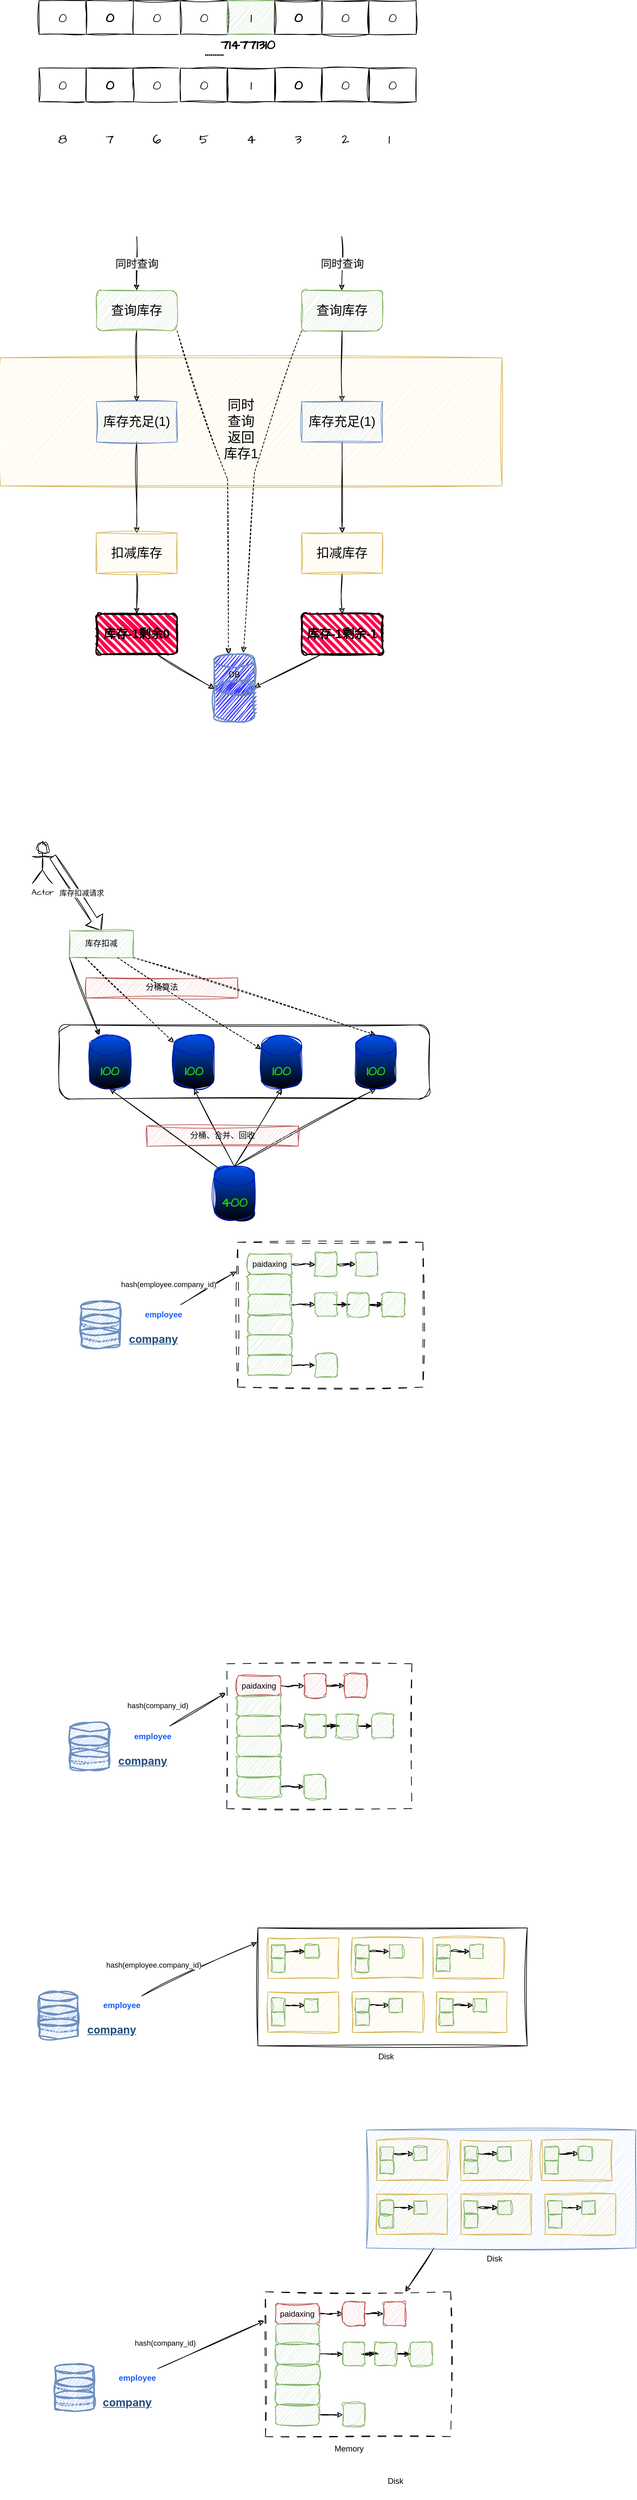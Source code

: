<mxfile version="24.0.2" type="github">
  <diagram name="第 1 页" id="88w6hZwMV_SXrImTwnx2">
    <mxGraphModel dx="950" dy="519" grid="1" gridSize="10" guides="1" tooltips="1" connect="1" arrows="1" fold="1" page="1" pageScale="1" pageWidth="827" pageHeight="1169" math="0" shadow="0">
      <root>
        <mxCell id="0" />
        <mxCell id="1" parent="0" />
        <mxCell id="hy-2EcC2bVQon8m7ayrF-1" value="0" style="rounded=0;whiteSpace=wrap;html=1;sketch=1;hachureGap=4;jiggle=2;curveFitting=1;fontFamily=Architects Daughter;fontSource=https%3A%2F%2Ffonts.googleapis.com%2Fcss%3Ffamily%3DArchitects%2BDaughter;fontSize=20;" parent="1" vertex="1">
          <mxGeometry x="80" y="240" width="70" height="50" as="geometry" />
        </mxCell>
        <mxCell id="hy-2EcC2bVQon8m7ayrF-2" value="0" style="rounded=0;whiteSpace=wrap;html=1;sketch=1;hachureGap=4;jiggle=2;curveFitting=1;fontFamily=Architects Daughter;fontSource=https%3A%2F%2Ffonts.googleapis.com%2Fcss%3Ffamily%3DArchitects%2BDaughter;fontSize=20;fontStyle=1" parent="1" vertex="1">
          <mxGeometry x="150" y="240" width="70" height="50" as="geometry" />
        </mxCell>
        <mxCell id="hy-2EcC2bVQon8m7ayrF-3" value="0" style="rounded=0;whiteSpace=wrap;html=1;sketch=1;hachureGap=4;jiggle=2;curveFitting=1;fontFamily=Architects Daughter;fontSource=https%3A%2F%2Ffonts.googleapis.com%2Fcss%3Ffamily%3DArchitects%2BDaughter;fontSize=20;" parent="1" vertex="1">
          <mxGeometry x="220" y="240" width="70" height="50" as="geometry" />
        </mxCell>
        <mxCell id="hy-2EcC2bVQon8m7ayrF-4" value="0" style="rounded=0;whiteSpace=wrap;html=1;sketch=1;hachureGap=4;jiggle=2;curveFitting=1;fontFamily=Architects Daughter;fontSource=https%3A%2F%2Ffonts.googleapis.com%2Fcss%3Ffamily%3DArchitects%2BDaughter;fontSize=20;" parent="1" vertex="1">
          <mxGeometry x="290" y="240" width="70" height="50" as="geometry" />
        </mxCell>
        <mxCell id="hy-2EcC2bVQon8m7ayrF-6" value="1" style="rounded=0;whiteSpace=wrap;html=1;sketch=1;hachureGap=4;jiggle=2;curveFitting=1;fontFamily=Architects Daughter;fontSource=https%3A%2F%2Ffonts.googleapis.com%2Fcss%3Ffamily%3DArchitects%2BDaughter;fontSize=20;fillColor=#d5e8d4;strokeColor=#82b366;" parent="1" vertex="1">
          <mxGeometry x="360" y="240" width="70" height="50" as="geometry" />
        </mxCell>
        <mxCell id="hy-2EcC2bVQon8m7ayrF-7" value="0" style="rounded=0;whiteSpace=wrap;html=1;sketch=1;hachureGap=4;jiggle=2;curveFitting=1;fontFamily=Architects Daughter;fontSource=https%3A%2F%2Ffonts.googleapis.com%2Fcss%3Ffamily%3DArchitects%2BDaughter;fontSize=20;fontStyle=1" parent="1" vertex="1">
          <mxGeometry x="430" y="240" width="70" height="50" as="geometry" />
        </mxCell>
        <mxCell id="hy-2EcC2bVQon8m7ayrF-8" value="0" style="rounded=0;whiteSpace=wrap;html=1;sketch=1;hachureGap=4;jiggle=2;curveFitting=1;fontFamily=Architects Daughter;fontSource=https%3A%2F%2Ffonts.googleapis.com%2Fcss%3Ffamily%3DArchitects%2BDaughter;fontSize=20;" parent="1" vertex="1">
          <mxGeometry x="500" y="240" width="70" height="50" as="geometry" />
        </mxCell>
        <mxCell id="hy-2EcC2bVQon8m7ayrF-9" value="0" style="rounded=0;whiteSpace=wrap;html=1;sketch=1;hachureGap=4;jiggle=2;curveFitting=1;fontFamily=Architects Daughter;fontSource=https%3A%2F%2Ffonts.googleapis.com%2Fcss%3Ffamily%3DArchitects%2BDaughter;fontSize=20;" parent="1" vertex="1">
          <mxGeometry x="570" y="240" width="70" height="50" as="geometry" />
        </mxCell>
        <mxCell id="hy-2EcC2bVQon8m7ayrF-10" value="0" style="rounded=0;whiteSpace=wrap;html=1;sketch=1;hachureGap=4;jiggle=2;curveFitting=1;fontFamily=Architects Daughter;fontSource=https%3A%2F%2Ffonts.googleapis.com%2Fcss%3Ffamily%3DArchitects%2BDaughter;fontSize=20;" parent="1" vertex="1">
          <mxGeometry x="80" y="340" width="70" height="50" as="geometry" />
        </mxCell>
        <mxCell id="hy-2EcC2bVQon8m7ayrF-11" value="0" style="rounded=0;whiteSpace=wrap;html=1;sketch=1;hachureGap=4;jiggle=2;curveFitting=1;fontFamily=Architects Daughter;fontSource=https%3A%2F%2Ffonts.googleapis.com%2Fcss%3Ffamily%3DArchitects%2BDaughter;fontSize=20;fontStyle=1" parent="1" vertex="1">
          <mxGeometry x="150" y="340" width="70" height="50" as="geometry" />
        </mxCell>
        <mxCell id="hy-2EcC2bVQon8m7ayrF-12" value="0" style="rounded=0;whiteSpace=wrap;html=1;sketch=1;hachureGap=4;jiggle=2;curveFitting=1;fontFamily=Architects Daughter;fontSource=https%3A%2F%2Ffonts.googleapis.com%2Fcss%3Ffamily%3DArchitects%2BDaughter;fontSize=20;" parent="1" vertex="1">
          <mxGeometry x="220" y="340" width="70" height="50" as="geometry" />
        </mxCell>
        <mxCell id="hy-2EcC2bVQon8m7ayrF-13" value="0" style="rounded=0;whiteSpace=wrap;html=1;sketch=1;hachureGap=4;jiggle=2;curveFitting=1;fontFamily=Architects Daughter;fontSource=https%3A%2F%2Ffonts.googleapis.com%2Fcss%3Ffamily%3DArchitects%2BDaughter;fontSize=20;" parent="1" vertex="1">
          <mxGeometry x="290" y="340" width="70" height="50" as="geometry" />
        </mxCell>
        <mxCell id="hy-2EcC2bVQon8m7ayrF-14" value="1" style="rounded=0;whiteSpace=wrap;html=1;sketch=1;hachureGap=4;jiggle=2;curveFitting=1;fontFamily=Architects Daughter;fontSource=https%3A%2F%2Ffonts.googleapis.com%2Fcss%3Ffamily%3DArchitects%2BDaughter;fontSize=20;" parent="1" vertex="1">
          <mxGeometry x="360" y="340" width="70" height="50" as="geometry" />
        </mxCell>
        <mxCell id="hy-2EcC2bVQon8m7ayrF-15" value="0" style="rounded=0;whiteSpace=wrap;html=1;sketch=1;hachureGap=4;jiggle=2;curveFitting=1;fontFamily=Architects Daughter;fontSource=https%3A%2F%2Ffonts.googleapis.com%2Fcss%3Ffamily%3DArchitects%2BDaughter;fontSize=20;fontStyle=1" parent="1" vertex="1">
          <mxGeometry x="430" y="340" width="70" height="50" as="geometry" />
        </mxCell>
        <mxCell id="hy-2EcC2bVQon8m7ayrF-16" value="0" style="rounded=0;whiteSpace=wrap;html=1;sketch=1;hachureGap=4;jiggle=2;curveFitting=1;fontFamily=Architects Daughter;fontSource=https%3A%2F%2Ffonts.googleapis.com%2Fcss%3Ffamily%3DArchitects%2BDaughter;fontSize=20;" parent="1" vertex="1">
          <mxGeometry x="500" y="340" width="70" height="50" as="geometry" />
        </mxCell>
        <mxCell id="hy-2EcC2bVQon8m7ayrF-17" value="0" style="rounded=0;whiteSpace=wrap;html=1;sketch=1;hachureGap=4;jiggle=2;curveFitting=1;fontFamily=Architects Daughter;fontSource=https%3A%2F%2Ffonts.googleapis.com%2Fcss%3Ffamily%3DArchitects%2BDaughter;fontSize=20;" parent="1" vertex="1">
          <mxGeometry x="570" y="340" width="70" height="50" as="geometry" />
        </mxCell>
        <mxCell id="hy-2EcC2bVQon8m7ayrF-18" value="&lt;b&gt;..........&lt;/b&gt;" style="text;html=1;strokeColor=none;fillColor=none;align=center;verticalAlign=middle;whiteSpace=wrap;rounded=0;fontSize=20;fontFamily=Architects Daughter;" parent="1" vertex="1">
          <mxGeometry x="310" y="300" width="60" height="30" as="geometry" />
        </mxCell>
        <mxCell id="hy-2EcC2bVQon8m7ayrF-19" value="1" style="text;html=1;strokeColor=none;fillColor=none;align=center;verticalAlign=middle;whiteSpace=wrap;rounded=0;fontSize=20;fontFamily=Architects Daughter;" parent="1" vertex="1">
          <mxGeometry x="570" y="430" width="60" height="30" as="geometry" />
        </mxCell>
        <mxCell id="hy-2EcC2bVQon8m7ayrF-20" value="2" style="text;html=1;strokeColor=none;fillColor=none;align=center;verticalAlign=middle;whiteSpace=wrap;rounded=0;fontSize=20;fontFamily=Architects Daughter;" parent="1" vertex="1">
          <mxGeometry x="505" y="430" width="60" height="30" as="geometry" />
        </mxCell>
        <mxCell id="hy-2EcC2bVQon8m7ayrF-21" value="3" style="text;html=1;strokeColor=none;fillColor=none;align=center;verticalAlign=middle;whiteSpace=wrap;rounded=0;fontSize=20;fontFamily=Architects Daughter;" parent="1" vertex="1">
          <mxGeometry x="435" y="430" width="60" height="30" as="geometry" />
        </mxCell>
        <mxCell id="hy-2EcC2bVQon8m7ayrF-22" value="4" style="text;html=1;strokeColor=none;fillColor=none;align=center;verticalAlign=middle;whiteSpace=wrap;rounded=0;fontSize=20;fontFamily=Architects Daughter;" parent="1" vertex="1">
          <mxGeometry x="365" y="430" width="60" height="30" as="geometry" />
        </mxCell>
        <mxCell id="hy-2EcC2bVQon8m7ayrF-23" value="5" style="text;html=1;strokeColor=none;fillColor=none;align=center;verticalAlign=middle;whiteSpace=wrap;rounded=0;fontSize=20;fontFamily=Architects Daughter;" parent="1" vertex="1">
          <mxGeometry x="295" y="430" width="60" height="30" as="geometry" />
        </mxCell>
        <mxCell id="hy-2EcC2bVQon8m7ayrF-24" value="6" style="text;html=1;strokeColor=none;fillColor=none;align=center;verticalAlign=middle;whiteSpace=wrap;rounded=0;fontSize=20;fontFamily=Architects Daughter;" parent="1" vertex="1">
          <mxGeometry x="225" y="430" width="60" height="30" as="geometry" />
        </mxCell>
        <mxCell id="hy-2EcC2bVQon8m7ayrF-25" value="7" style="text;html=1;strokeColor=none;fillColor=none;align=center;verticalAlign=middle;whiteSpace=wrap;rounded=0;fontSize=20;fontFamily=Architects Daughter;" parent="1" vertex="1">
          <mxGeometry x="155" y="430" width="60" height="30" as="geometry" />
        </mxCell>
        <mxCell id="hy-2EcC2bVQon8m7ayrF-26" value="8" style="text;html=1;strokeColor=none;fillColor=none;align=center;verticalAlign=middle;whiteSpace=wrap;rounded=0;fontSize=20;fontFamily=Architects Daughter;" parent="1" vertex="1">
          <mxGeometry x="85" y="430" width="60" height="30" as="geometry" />
        </mxCell>
        <mxCell id="hy-2EcC2bVQon8m7ayrF-27" value="&lt;b&gt;714771310&lt;/b&gt;" style="text;html=1;strokeColor=none;fillColor=none;align=center;verticalAlign=middle;whiteSpace=wrap;rounded=0;fontSize=20;fontFamily=Architects Daughter;" parent="1" vertex="1">
          <mxGeometry x="360" y="290" width="60" height="30" as="geometry" />
        </mxCell>
        <mxCell id="Du4IiV3lHxtIQAvyJIsO-1" value="&lt;span style=&quot;font-size: 19px;&quot;&gt;查询库存&lt;/span&gt;" style="rounded=1;whiteSpace=wrap;html=1;sketch=1;hachureGap=4;jiggle=2;curveFitting=1;fillColor=#d5e8d4;strokeColor=#82b366;" parent="1" vertex="1">
          <mxGeometry x="165" y="670" width="120" height="60" as="geometry" />
        </mxCell>
        <mxCell id="Du4IiV3lHxtIQAvyJIsO-2" value="&lt;span style=&quot;font-size: 19px;&quot;&gt;查询库存&lt;/span&gt;" style="rounded=1;whiteSpace=wrap;html=1;sketch=1;hachureGap=4;jiggle=2;curveFitting=1;fillColor=#d5e8d4;strokeColor=#82b366;" parent="1" vertex="1">
          <mxGeometry x="470" y="670" width="120" height="60" as="geometry" />
        </mxCell>
        <mxCell id="Du4IiV3lHxtIQAvyJIsO-3" value="" style="rounded=0;whiteSpace=wrap;html=1;sketch=1;hachureGap=4;jiggle=2;curveFitting=1;fillColor=#fff2cc;strokeColor=#d6b656;" parent="1" vertex="1">
          <mxGeometry x="22.5" y="770" width="745" height="190" as="geometry" />
        </mxCell>
        <mxCell id="Du4IiV3lHxtIQAvyJIsO-12" style="edgeStyle=orthogonalEdgeStyle;rounded=0;sketch=1;hachureGap=4;jiggle=2;curveFitting=1;orthogonalLoop=1;jettySize=auto;html=1;exitX=0.5;exitY=1;exitDx=0;exitDy=0;entryX=0.5;entryY=0;entryDx=0;entryDy=0;" parent="1" source="Du4IiV3lHxtIQAvyJIsO-4" target="Du4IiV3lHxtIQAvyJIsO-10" edge="1">
          <mxGeometry relative="1" as="geometry" />
        </mxCell>
        <mxCell id="Du4IiV3lHxtIQAvyJIsO-4" value="&lt;font style=&quot;font-size: 19px;&quot;&gt;库存充足(1)&lt;/font&gt;" style="rounded=0;whiteSpace=wrap;html=1;sketch=1;hachureGap=4;jiggle=2;curveFitting=1;fillColor=#dae8fc;strokeColor=#6c8ebf;" parent="1" vertex="1">
          <mxGeometry x="165" y="835" width="120" height="60" as="geometry" />
        </mxCell>
        <mxCell id="Du4IiV3lHxtIQAvyJIsO-13" style="edgeStyle=orthogonalEdgeStyle;rounded=0;sketch=1;hachureGap=4;jiggle=2;curveFitting=1;orthogonalLoop=1;jettySize=auto;html=1;exitX=0.5;exitY=1;exitDx=0;exitDy=0;" parent="1" source="Du4IiV3lHxtIQAvyJIsO-5" target="Du4IiV3lHxtIQAvyJIsO-11" edge="1">
          <mxGeometry relative="1" as="geometry" />
        </mxCell>
        <mxCell id="Du4IiV3lHxtIQAvyJIsO-5" value="&lt;font style=&quot;font-size: 19px;&quot;&gt;库存充足(1)&lt;/font&gt;" style="rounded=0;whiteSpace=wrap;html=1;sketch=1;hachureGap=4;jiggle=2;curveFitting=1;fillColor=#dae8fc;strokeColor=#6c8ebf;" parent="1" vertex="1">
          <mxGeometry x="470" y="835" width="120" height="60" as="geometry" />
        </mxCell>
        <mxCell id="Du4IiV3lHxtIQAvyJIsO-6" style="edgeStyle=orthogonalEdgeStyle;rounded=0;sketch=1;hachureGap=4;jiggle=2;curveFitting=1;orthogonalLoop=1;jettySize=auto;html=1;exitX=0.5;exitY=1;exitDx=0;exitDy=0;" parent="1" source="Du4IiV3lHxtIQAvyJIsO-1" target="Du4IiV3lHxtIQAvyJIsO-4" edge="1">
          <mxGeometry relative="1" as="geometry" />
        </mxCell>
        <mxCell id="Du4IiV3lHxtIQAvyJIsO-7" style="edgeStyle=orthogonalEdgeStyle;rounded=0;sketch=1;hachureGap=4;jiggle=2;curveFitting=1;orthogonalLoop=1;jettySize=auto;html=1;exitX=0.5;exitY=1;exitDx=0;exitDy=0;" parent="1" source="Du4IiV3lHxtIQAvyJIsO-2" target="Du4IiV3lHxtIQAvyJIsO-5" edge="1">
          <mxGeometry relative="1" as="geometry" />
        </mxCell>
        <mxCell id="Du4IiV3lHxtIQAvyJIsO-8" value="DB" style="strokeWidth=2;html=1;shape=mxgraph.flowchart.database;whiteSpace=wrap;sketch=1;hachureGap=4;jiggle=2;curveFitting=1;fillColor=#3333FF;strokeColor=#6c8ebf;" parent="1" vertex="1">
          <mxGeometry x="340" y="1210" width="60" height="60" as="geometry" />
        </mxCell>
        <mxCell id="Du4IiV3lHxtIQAvyJIsO-9" value="" style="strokeWidth=2;html=1;shape=mxgraph.flowchart.database;whiteSpace=wrap;sketch=1;hachureGap=4;jiggle=2;curveFitting=1;fillColor=#3333FF;strokeColor=#6c8ebf;" parent="1" vertex="1">
          <mxGeometry x="340" y="1250" width="60" height="60" as="geometry" />
        </mxCell>
        <mxCell id="Du4IiV3lHxtIQAvyJIsO-16" style="edgeStyle=orthogonalEdgeStyle;rounded=0;sketch=1;hachureGap=4;jiggle=2;curveFitting=1;orthogonalLoop=1;jettySize=auto;html=1;exitX=0.5;exitY=1;exitDx=0;exitDy=0;" parent="1" source="Du4IiV3lHxtIQAvyJIsO-10" target="Du4IiV3lHxtIQAvyJIsO-14" edge="1">
          <mxGeometry relative="1" as="geometry" />
        </mxCell>
        <mxCell id="Du4IiV3lHxtIQAvyJIsO-10" value="&lt;font style=&quot;font-size: 19px;&quot;&gt;扣减库存&lt;/font&gt;" style="rounded=0;whiteSpace=wrap;html=1;sketch=1;hachureGap=4;jiggle=2;curveFitting=1;fillColor=#fff2cc;strokeColor=#d6b656;" parent="1" vertex="1">
          <mxGeometry x="165" y="1030" width="120" height="60" as="geometry" />
        </mxCell>
        <mxCell id="Du4IiV3lHxtIQAvyJIsO-17" style="edgeStyle=orthogonalEdgeStyle;rounded=0;sketch=1;hachureGap=4;jiggle=2;curveFitting=1;orthogonalLoop=1;jettySize=auto;html=1;exitX=0.5;exitY=1;exitDx=0;exitDy=0;" parent="1" source="Du4IiV3lHxtIQAvyJIsO-11" target="Du4IiV3lHxtIQAvyJIsO-15" edge="1">
          <mxGeometry relative="1" as="geometry" />
        </mxCell>
        <mxCell id="Du4IiV3lHxtIQAvyJIsO-11" value="&lt;font style=&quot;font-size: 19px;&quot;&gt;扣减库存&lt;/font&gt;" style="rounded=0;whiteSpace=wrap;html=1;sketch=1;hachureGap=4;jiggle=2;curveFitting=1;fillColor=#fff2cc;strokeColor=#d6b656;" parent="1" vertex="1">
          <mxGeometry x="470" y="1030" width="120" height="60" as="geometry" />
        </mxCell>
        <mxCell id="Du4IiV3lHxtIQAvyJIsO-14" value="&lt;font style=&quot;font-size: 18px;&quot;&gt;&lt;b&gt;库存-1剩余0&lt;/b&gt;&lt;/font&gt;" style="rounded=1;whiteSpace=wrap;html=1;strokeWidth=2;fillWeight=4;hachureGap=8;hachureAngle=45;fillColor=#ff004c;sketch=1;jiggle=2;curveFitting=1;" parent="1" vertex="1">
          <mxGeometry x="165" y="1150" width="120" height="60" as="geometry" />
        </mxCell>
        <mxCell id="Du4IiV3lHxtIQAvyJIsO-15" value="&lt;font style=&quot;font-size: 18px;&quot;&gt;&lt;b&gt;库存-1剩余-1&lt;/b&gt;&lt;/font&gt;" style="rounded=1;whiteSpace=wrap;html=1;strokeWidth=2;fillWeight=4;hachureGap=8;hachureAngle=45;fillColor=#ff004c;sketch=1;jiggle=2;curveFitting=1;" parent="1" vertex="1">
          <mxGeometry x="470" y="1150" width="120" height="60" as="geometry" />
        </mxCell>
        <mxCell id="Du4IiV3lHxtIQAvyJIsO-18" style="rounded=0;sketch=1;hachureGap=4;jiggle=2;curveFitting=1;orthogonalLoop=1;jettySize=auto;html=1;exitX=0.75;exitY=1;exitDx=0;exitDy=0;entryX=0;entryY=0.85;entryDx=0;entryDy=0;entryPerimeter=0;" parent="1" source="Du4IiV3lHxtIQAvyJIsO-14" target="Du4IiV3lHxtIQAvyJIsO-8" edge="1">
          <mxGeometry relative="1" as="geometry" />
        </mxCell>
        <mxCell id="Du4IiV3lHxtIQAvyJIsO-19" style="rounded=0;sketch=1;hachureGap=4;jiggle=2;curveFitting=1;orthogonalLoop=1;jettySize=auto;html=1;exitX=0.25;exitY=1;exitDx=0;exitDy=0;entryX=1;entryY=0.15;entryDx=0;entryDy=0;entryPerimeter=0;" parent="1" source="Du4IiV3lHxtIQAvyJIsO-15" target="Du4IiV3lHxtIQAvyJIsO-9" edge="1">
          <mxGeometry relative="1" as="geometry" />
        </mxCell>
        <mxCell id="Du4IiV3lHxtIQAvyJIsO-20" value="" style="endArrow=classic;html=1;rounded=0;sketch=1;hachureGap=4;jiggle=2;curveFitting=1;" parent="1" edge="1">
          <mxGeometry relative="1" as="geometry">
            <mxPoint x="225" y="590" as="sourcePoint" />
            <mxPoint x="225" y="670" as="targetPoint" />
          </mxGeometry>
        </mxCell>
        <mxCell id="Du4IiV3lHxtIQAvyJIsO-21" value="&lt;font style=&quot;font-size: 16px;&quot;&gt;同时查询&lt;/font&gt;" style="edgeLabel;resizable=0;html=1;;align=center;verticalAlign=middle;sketch=1;hachureGap=4;jiggle=2;curveFitting=1;" parent="Du4IiV3lHxtIQAvyJIsO-20" connectable="0" vertex="1">
          <mxGeometry relative="1" as="geometry" />
        </mxCell>
        <mxCell id="Du4IiV3lHxtIQAvyJIsO-23" value="" style="endArrow=classic;html=1;rounded=0;sketch=1;hachureGap=4;jiggle=2;curveFitting=1;" parent="1" edge="1">
          <mxGeometry relative="1" as="geometry">
            <mxPoint x="529.5" y="590" as="sourcePoint" />
            <mxPoint x="529.5" y="670" as="targetPoint" />
          </mxGeometry>
        </mxCell>
        <mxCell id="Du4IiV3lHxtIQAvyJIsO-24" value="&lt;font style=&quot;font-size: 16px;&quot;&gt;同时查询&lt;/font&gt;" style="edgeLabel;resizable=0;html=1;;align=center;verticalAlign=middle;sketch=1;hachureGap=4;jiggle=2;curveFitting=1;" parent="Du4IiV3lHxtIQAvyJIsO-23" connectable="0" vertex="1">
          <mxGeometry relative="1" as="geometry" />
        </mxCell>
        <mxCell id="Du4IiV3lHxtIQAvyJIsO-25" style="rounded=0;sketch=1;hachureGap=4;jiggle=2;curveFitting=1;orthogonalLoop=1;jettySize=auto;html=1;exitX=1;exitY=1;exitDx=0;exitDy=0;entryX=0.353;entryY=-0.013;entryDx=0;entryDy=0;entryPerimeter=0;dashed=1;" parent="1" source="Du4IiV3lHxtIQAvyJIsO-1" target="Du4IiV3lHxtIQAvyJIsO-8" edge="1">
          <mxGeometry relative="1" as="geometry">
            <Array as="points">
              <mxPoint x="360" y="950" />
            </Array>
          </mxGeometry>
        </mxCell>
        <mxCell id="Du4IiV3lHxtIQAvyJIsO-26" style="rounded=0;sketch=1;hachureGap=4;jiggle=2;curveFitting=1;orthogonalLoop=1;jettySize=auto;html=1;exitX=0;exitY=1;exitDx=0;exitDy=0;entryX=0.727;entryY=-0.04;entryDx=0;entryDy=0;entryPerimeter=0;dashed=1;" parent="1" source="Du4IiV3lHxtIQAvyJIsO-2" target="Du4IiV3lHxtIQAvyJIsO-8" edge="1">
          <mxGeometry relative="1" as="geometry">
            <Array as="points">
              <mxPoint x="400" y="940" />
            </Array>
          </mxGeometry>
        </mxCell>
        <mxCell id="Du4IiV3lHxtIQAvyJIsO-27" value="&lt;font style=&quot;font-size: 20px;&quot;&gt;同时查询返回库存1&lt;/font&gt;" style="text;html=1;align=center;verticalAlign=middle;whiteSpace=wrap;rounded=0;" parent="1" vertex="1">
          <mxGeometry x="350" y="860" width="60" height="30" as="geometry" />
        </mxCell>
        <mxCell id="WK7V5QGdVgu0xvgkTvmA-1" value="" style="shape=flexArrow;endArrow=classic;html=1;rounded=0;sketch=1;curveFitting=1;jiggle=2;entryX=0.5;entryY=0;entryDx=0;entryDy=0;exitX=1;exitY=0.333;exitDx=0;exitDy=0;exitPerimeter=0;" parent="1" source="WK7V5QGdVgu0xvgkTvmA-22" target="WK7V5QGdVgu0xvgkTvmA-3" edge="1">
          <mxGeometry width="50" height="50" relative="1" as="geometry">
            <mxPoint x="140" y="1490" as="sourcePoint" />
            <mxPoint x="190" y="1610" as="targetPoint" />
          </mxGeometry>
        </mxCell>
        <mxCell id="WK7V5QGdVgu0xvgkTvmA-2" value="库存扣减请求" style="edgeLabel;html=1;align=center;verticalAlign=middle;resizable=0;points=[];" parent="WK7V5QGdVgu0xvgkTvmA-1" vertex="1" connectable="0">
          <mxGeometry x="0.035" y="6" relative="1" as="geometry">
            <mxPoint as="offset" />
          </mxGeometry>
        </mxCell>
        <mxCell id="WK7V5QGdVgu0xvgkTvmA-3" value="库存扣减" style="rounded=0;whiteSpace=wrap;html=1;sketch=1;hachureGap=4;jiggle=2;curveFitting=1;fontFamily=Architects Daughter;fontSource=https%3A%2F%2Ffonts.googleapis.com%2Fcss%3Ffamily%3DArchitects%2BDaughter;fillColor=#d5e8d4;strokeColor=#82b366;" parent="1" vertex="1">
          <mxGeometry x="125" y="1620" width="95" height="40" as="geometry" />
        </mxCell>
        <mxCell id="WK7V5QGdVgu0xvgkTvmA-4" value="分桶算法" style="rounded=0;whiteSpace=wrap;html=1;sketch=1;hachureGap=4;jiggle=2;curveFitting=1;fontFamily=Architects Daughter;fontSource=https%3A%2F%2Ffonts.googleapis.com%2Fcss%3Ffamily%3DArchitects%2BDaughter;fillColor=#f8cecc;strokeColor=#b85450;" parent="1" vertex="1">
          <mxGeometry x="150" y="1690" width="225" height="30" as="geometry" />
        </mxCell>
        <mxCell id="WK7V5QGdVgu0xvgkTvmA-5" value="" style="rounded=1;whiteSpace=wrap;html=1;sketch=1;hachureGap=4;jiggle=2;curveFitting=1;fontFamily=Architects Daughter;fontSource=https%3A%2F%2Ffonts.googleapis.com%2Fcss%3Ffamily%3DArchitects%2BDaughter;" parent="1" vertex="1">
          <mxGeometry x="110" y="1760" width="550" height="110" as="geometry" />
        </mxCell>
        <mxCell id="WK7V5QGdVgu0xvgkTvmA-6" value="&lt;b&gt;&lt;font style=&quot;font-size: 20px;&quot; color=&quot;#1cc606&quot;&gt;100&lt;/font&gt;&lt;/b&gt;" style="shape=cylinder3;whiteSpace=wrap;html=1;boundedLbl=1;backgroundOutline=1;size=15;sketch=1;hachureGap=4;jiggle=2;curveFitting=1;fontFamily=Architects Daughter;fontSource=https%3A%2F%2Ffonts.googleapis.com%2Fcss%3Ffamily%3DArchitects%2BDaughter;fillColor=#0050ef;strokeColor=#001DBC;fontColor=#ffffff;gradientColor=default;" parent="1" vertex="1">
          <mxGeometry x="155" y="1775" width="60" height="80" as="geometry" />
        </mxCell>
        <mxCell id="WK7V5QGdVgu0xvgkTvmA-7" value="&lt;b&gt;&lt;font style=&quot;font-size: 20px;&quot; color=&quot;#1cc606&quot;&gt;100&lt;/font&gt;&lt;/b&gt;" style="shape=cylinder3;whiteSpace=wrap;html=1;boundedLbl=1;backgroundOutline=1;size=15;sketch=1;hachureGap=4;jiggle=2;curveFitting=1;fontFamily=Architects Daughter;fontSource=https%3A%2F%2Ffonts.googleapis.com%2Fcss%3Ffamily%3DArchitects%2BDaughter;fillColor=#0050ef;fontColor=#ffffff;strokeColor=#001DBC;gradientColor=default;" parent="1" vertex="1">
          <mxGeometry x="280" y="1775" width="60" height="80" as="geometry" />
        </mxCell>
        <mxCell id="WK7V5QGdVgu0xvgkTvmA-8" value="&lt;b&gt;&lt;font style=&quot;font-size: 20px;&quot; color=&quot;#1cc606&quot;&gt;100&lt;/font&gt;&lt;/b&gt;" style="shape=cylinder3;whiteSpace=wrap;html=1;boundedLbl=1;backgroundOutline=1;size=15;sketch=1;hachureGap=4;jiggle=2;curveFitting=1;fontFamily=Architects Daughter;fontSource=https%3A%2F%2Ffonts.googleapis.com%2Fcss%3Ffamily%3DArchitects%2BDaughter;fillColor=#0050ef;fontColor=#ffffff;strokeColor=#001DBC;gradientColor=default;" parent="1" vertex="1">
          <mxGeometry x="410" y="1775" width="60" height="80" as="geometry" />
        </mxCell>
        <mxCell id="WK7V5QGdVgu0xvgkTvmA-9" value="&lt;b&gt;&lt;font style=&quot;font-size: 20px;&quot; color=&quot;#1cc606&quot;&gt;100&lt;/font&gt;&lt;/b&gt;" style="shape=cylinder3;whiteSpace=wrap;html=1;boundedLbl=1;backgroundOutline=1;size=15;sketch=1;hachureGap=4;jiggle=2;curveFitting=1;fontFamily=Architects Daughter;fontSource=https%3A%2F%2Ffonts.googleapis.com%2Fcss%3Ffamily%3DArchitects%2BDaughter;fillColor=#0050ef;fontColor=#ffffff;strokeColor=#001DBC;gradientColor=default;" parent="1" vertex="1">
          <mxGeometry x="550" y="1775" width="60" height="80" as="geometry" />
        </mxCell>
        <mxCell id="WK7V5QGdVgu0xvgkTvmA-16" value="&lt;b&gt;&lt;font style=&quot;font-size: 20px;&quot; color=&quot;#1cc606&quot;&gt;400&lt;/font&gt;&lt;/b&gt;" style="shape=cylinder3;whiteSpace=wrap;html=1;boundedLbl=1;backgroundOutline=1;size=15;sketch=1;hachureGap=4;jiggle=2;curveFitting=1;fontFamily=Architects Daughter;fontSource=https%3A%2F%2Ffonts.googleapis.com%2Fcss%3Ffamily%3DArchitects%2BDaughter;fillColor=#0050ef;fontColor=#ffffff;strokeColor=#001DBC;gradientColor=default;" parent="1" vertex="1">
          <mxGeometry x="340" y="1970" width="60" height="80" as="geometry" />
        </mxCell>
        <mxCell id="WK7V5QGdVgu0xvgkTvmA-17" style="rounded=0;sketch=1;hachureGap=4;jiggle=2;curveFitting=1;orthogonalLoop=1;jettySize=auto;html=1;exitX=0.145;exitY=0;exitDx=0;exitDy=4.35;exitPerimeter=0;entryX=0.5;entryY=1;entryDx=0;entryDy=0;entryPerimeter=0;fontFamily=Architects Daughter;fontSource=https%3A%2F%2Ffonts.googleapis.com%2Fcss%3Ffamily%3DArchitects%2BDaughter;" parent="1" source="WK7V5QGdVgu0xvgkTvmA-16" target="WK7V5QGdVgu0xvgkTvmA-6" edge="1">
          <mxGeometry relative="1" as="geometry" />
        </mxCell>
        <mxCell id="WK7V5QGdVgu0xvgkTvmA-18" style="rounded=0;sketch=1;hachureGap=4;jiggle=2;curveFitting=1;orthogonalLoop=1;jettySize=auto;html=1;exitX=0.5;exitY=0;exitDx=0;exitDy=0;exitPerimeter=0;entryX=0.5;entryY=1;entryDx=0;entryDy=0;entryPerimeter=0;fontFamily=Architects Daughter;fontSource=https%3A%2F%2Ffonts.googleapis.com%2Fcss%3Ffamily%3DArchitects%2BDaughter;" parent="1" source="WK7V5QGdVgu0xvgkTvmA-16" target="WK7V5QGdVgu0xvgkTvmA-7" edge="1">
          <mxGeometry relative="1" as="geometry" />
        </mxCell>
        <mxCell id="WK7V5QGdVgu0xvgkTvmA-20" style="rounded=0;sketch=1;hachureGap=4;jiggle=2;curveFitting=1;orthogonalLoop=1;jettySize=auto;html=1;exitX=0.5;exitY=0;exitDx=0;exitDy=0;exitPerimeter=0;entryX=0.5;entryY=1;entryDx=0;entryDy=0;entryPerimeter=0;fontFamily=Architects Daughter;fontSource=https%3A%2F%2Ffonts.googleapis.com%2Fcss%3Ffamily%3DArchitects%2BDaughter;" parent="1" source="WK7V5QGdVgu0xvgkTvmA-16" target="WK7V5QGdVgu0xvgkTvmA-8" edge="1">
          <mxGeometry relative="1" as="geometry" />
        </mxCell>
        <mxCell id="WK7V5QGdVgu0xvgkTvmA-21" style="rounded=0;sketch=1;hachureGap=4;jiggle=2;curveFitting=1;orthogonalLoop=1;jettySize=auto;html=1;exitX=0.5;exitY=0;exitDx=0;exitDy=0;exitPerimeter=0;entryX=0.5;entryY=1;entryDx=0;entryDy=0;entryPerimeter=0;fontFamily=Architects Daughter;fontSource=https%3A%2F%2Ffonts.googleapis.com%2Fcss%3Ffamily%3DArchitects%2BDaughter;" parent="1" source="WK7V5QGdVgu0xvgkTvmA-16" target="WK7V5QGdVgu0xvgkTvmA-9" edge="1">
          <mxGeometry relative="1" as="geometry" />
        </mxCell>
        <mxCell id="WK7V5QGdVgu0xvgkTvmA-15" value="分桶、合并、回收" style="rounded=0;whiteSpace=wrap;html=1;sketch=1;hachureGap=4;jiggle=2;curveFitting=1;fontFamily=Architects Daughter;fontSource=https%3A%2F%2Ffonts.googleapis.com%2Fcss%3Ffamily%3DArchitects%2BDaughter;fillColor=#f8cecc;strokeColor=#b85450;" parent="1" vertex="1">
          <mxGeometry x="240" y="1910" width="225" height="30" as="geometry" />
        </mxCell>
        <mxCell id="WK7V5QGdVgu0xvgkTvmA-11" style="rounded=0;sketch=1;hachureGap=4;jiggle=2;curveFitting=1;orthogonalLoop=1;jettySize=auto;html=1;exitX=0;exitY=1;exitDx=0;exitDy=0;fontFamily=Architects Daughter;fontSource=https%3A%2F%2Ffonts.googleapis.com%2Fcss%3Ffamily%3DArchitects%2BDaughter;" parent="1" source="WK7V5QGdVgu0xvgkTvmA-3" target="WK7V5QGdVgu0xvgkTvmA-6" edge="1">
          <mxGeometry relative="1" as="geometry" />
        </mxCell>
        <mxCell id="WK7V5QGdVgu0xvgkTvmA-12" style="rounded=0;sketch=1;hachureGap=4;jiggle=2;curveFitting=1;orthogonalLoop=1;jettySize=auto;html=1;exitX=0.25;exitY=1;exitDx=0;exitDy=0;fontFamily=Architects Daughter;fontSource=https%3A%2F%2Ffonts.googleapis.com%2Fcss%3Ffamily%3DArchitects%2BDaughter;dashed=1;" parent="1" source="WK7V5QGdVgu0xvgkTvmA-3" target="WK7V5QGdVgu0xvgkTvmA-7" edge="1">
          <mxGeometry relative="1" as="geometry" />
        </mxCell>
        <mxCell id="WK7V5QGdVgu0xvgkTvmA-13" style="rounded=0;sketch=1;hachureGap=4;jiggle=2;curveFitting=1;orthogonalLoop=1;jettySize=auto;html=1;exitX=0.75;exitY=1;exitDx=0;exitDy=0;fontFamily=Architects Daughter;fontSource=https%3A%2F%2Ffonts.googleapis.com%2Fcss%3Ffamily%3DArchitects%2BDaughter;dashed=1;" parent="1" source="WK7V5QGdVgu0xvgkTvmA-3" target="WK7V5QGdVgu0xvgkTvmA-8" edge="1">
          <mxGeometry relative="1" as="geometry" />
        </mxCell>
        <mxCell id="WK7V5QGdVgu0xvgkTvmA-14" style="rounded=0;sketch=1;hachureGap=4;jiggle=2;curveFitting=1;orthogonalLoop=1;jettySize=auto;html=1;exitX=1;exitY=1;exitDx=0;exitDy=0;entryX=0.5;entryY=0;entryDx=0;entryDy=0;entryPerimeter=0;fontFamily=Architects Daughter;fontSource=https%3A%2F%2Ffonts.googleapis.com%2Fcss%3Ffamily%3DArchitects%2BDaughter;dashed=1;" parent="1" source="WK7V5QGdVgu0xvgkTvmA-3" target="WK7V5QGdVgu0xvgkTvmA-9" edge="1">
          <mxGeometry relative="1" as="geometry" />
        </mxCell>
        <mxCell id="WK7V5QGdVgu0xvgkTvmA-22" value="Actor" style="shape=umlActor;verticalLabelPosition=bottom;verticalAlign=top;html=1;outlineConnect=0;sketch=1;hachureGap=4;jiggle=2;curveFitting=1;fontFamily=Architects Daughter;fontSource=https%3A%2F%2Ffonts.googleapis.com%2Fcss%3Ffamily%3DArchitects%2BDaughter;" parent="1" vertex="1">
          <mxGeometry x="70" y="1490" width="30" height="60" as="geometry" />
        </mxCell>
        <mxCell id="lRP3EosZjS-eb2T8z327-1" value="" style="strokeWidth=2;html=1;shape=mxgraph.flowchart.database;whiteSpace=wrap;sketch=1;hachureGap=4;jiggle=2;curveFitting=1;fillColor=#dae8fc;strokeColor=#6c8ebf;" vertex="1" parent="1">
          <mxGeometry x="142.5" y="2170" width="57.5" height="40" as="geometry" />
        </mxCell>
        <mxCell id="lRP3EosZjS-eb2T8z327-4" value="" style="strokeWidth=2;html=1;shape=mxgraph.flowchart.database;whiteSpace=wrap;sketch=1;hachureGap=4;jiggle=2;curveFitting=1;fillColor=#dae8fc;strokeColor=#6c8ebf;" vertex="1" parent="1">
          <mxGeometry x="142.5" y="2190" width="57.5" height="40" as="geometry" />
        </mxCell>
        <mxCell id="lRP3EosZjS-eb2T8z327-5" value="" style="strokeWidth=2;html=1;shape=mxgraph.flowchart.database;whiteSpace=wrap;sketch=1;hachureGap=4;jiggle=2;curveFitting=1;fillColor=#dae8fc;strokeColor=#6c8ebf;" vertex="1" parent="1">
          <mxGeometry x="142.5" y="2210" width="57.5" height="30" as="geometry" />
        </mxCell>
        <mxCell id="lRP3EosZjS-eb2T8z327-6" value="&lt;a style=&quot;border: 0px solid; --tw-border-spacing-x: 0; --tw-border-spacing-y: 0; --tw-translate-x: 0; --tw-translate-y: 0; --tw-rotate: 0; --tw-skew-x: 0; --tw-skew-y: 0; --tw-scale-x: 1; --tw-scale-y: 1; --tw-pan-x: ; --tw-pan-y: ; --tw-pinch-zoom: ; --tw-scroll-snap-strictness: proximity; --tw-gradient-from-position: ; --tw-gradient-via-position: ; --tw-gradient-to-position: ; --tw-ordinal: ; --tw-slashed-zero: ; --tw-numeric-figure: ; --tw-numeric-spacing: ; --tw-numeric-fraction: ; --tw-ring-inset: ; --tw-ring-offset-width: 0px; --tw-ring-offset-color: #fff; --tw-ring-color: rgba(0,125,178,.5); --tw-ring-offset-shadow: 0 0 #0000; --tw-ring-shadow: 0 0 #0000; --tw-shadow: 0 0 #0000; --tw-shadow-colored: 0 0 #0000; --tw-blur: ; --tw-brightness: ; --tw-contrast: ; --tw-grayscale: ; --tw-hue-rotate: ; --tw-invert: ; --tw-saturate: ; --tw-sepia: ; --tw-drop-shadow: ; --tw-backdrop-blur: ; --tw-backdrop-brightness: ; --tw-backdrop-contrast: ; --tw-backdrop-grayscale: ; --tw-backdrop-hue-rotate: ; --tw-backdrop-invert: ; --tw-backdrop-opacity: ; --tw-backdrop-saturate: ; --tw-backdrop-sepia: ; font-family: -apple-system, BlinkMacSystemFont, &amp;quot;Segoe UI&amp;quot;, Roboto, Helvetica, Arial, sans-serif; box-sizing: border-box; color: rgb(38, 81, 128); cursor: unset; font-size: 16px; transition: all 0.3s ease 0s; line-height: 24px; text-align: left; background-color: rgb(255, 255, 255);&quot; class=&quot;dictLink featured&quot; id=&quot;dictEntry10001837996&quot;&gt;&lt;b&gt;company&lt;/b&gt;&lt;/a&gt;" style="text;html=1;align=center;verticalAlign=middle;whiteSpace=wrap;rounded=0;" vertex="1" parent="1">
          <mxGeometry x="210" y="2210" width="80" height="30" as="geometry" />
        </mxCell>
        <mxCell id="lRP3EosZjS-eb2T8z327-10" value="" style="rounded=0;sketch=1;hachureGap=4;jiggle=2;curveFitting=1;orthogonalLoop=1;jettySize=auto;html=1;entryX=-0.007;entryY=0.202;entryDx=0;entryDy=0;entryPerimeter=0;" edge="1" parent="1" source="lRP3EosZjS-eb2T8z327-7" target="lRP3EosZjS-eb2T8z327-9">
          <mxGeometry relative="1" as="geometry" />
        </mxCell>
        <mxCell id="lRP3EosZjS-eb2T8z327-39" value="hash(employee.company_id)" style="edgeLabel;html=1;align=center;verticalAlign=middle;resizable=0;points=[];sketch=1;hachureGap=4;jiggle=2;curveFitting=1;" vertex="1" connectable="0" parent="lRP3EosZjS-eb2T8z327-10">
          <mxGeometry x="-0.236" y="4" relative="1" as="geometry">
            <mxPoint x="-48" y="-8" as="offset" />
          </mxGeometry>
        </mxCell>
        <mxCell id="lRP3EosZjS-eb2T8z327-7" value="&lt;b&gt;&lt;font color=&quot;#165bfe&quot;&gt;employee&lt;/font&gt;&lt;/b&gt;" style="text;html=1;align=center;verticalAlign=middle;whiteSpace=wrap;rounded=0;" vertex="1" parent="1">
          <mxGeometry x="235" y="2175" width="60" height="30" as="geometry" />
        </mxCell>
        <mxCell id="lRP3EosZjS-eb2T8z327-9" value="" style="whiteSpace=wrap;html=1;sketch=1;hachureGap=4;jiggle=2;curveFitting=1;dashed=1;dashPattern=12 12;" vertex="1" parent="1">
          <mxGeometry x="375" y="2082.5" width="275" height="215" as="geometry" />
        </mxCell>
        <mxCell id="lRP3EosZjS-eb2T8z327-18" value="" style="edgeStyle=orthogonalEdgeStyle;rounded=0;sketch=1;hachureGap=4;jiggle=2;curveFitting=1;orthogonalLoop=1;jettySize=auto;html=1;" edge="1" parent="1" source="lRP3EosZjS-eb2T8z327-11" target="lRP3EosZjS-eb2T8z327-17">
          <mxGeometry relative="1" as="geometry" />
        </mxCell>
        <mxCell id="lRP3EosZjS-eb2T8z327-11" value="paidaxing" style="rounded=1;whiteSpace=wrap;html=1;sketch=1;hachureGap=4;jiggle=2;curveFitting=1;fillColor=#d5e8d4;strokeColor=#82b366;" vertex="1" parent="1">
          <mxGeometry x="390" y="2100" width="65" height="30" as="geometry" />
        </mxCell>
        <mxCell id="lRP3EosZjS-eb2T8z327-12" value="" style="rounded=1;whiteSpace=wrap;html=1;sketch=1;hachureGap=4;jiggle=2;curveFitting=1;fillColor=#d5e8d4;strokeColor=#82b366;" vertex="1" parent="1">
          <mxGeometry x="390" y="2130" width="65" height="30" as="geometry" />
        </mxCell>
        <mxCell id="lRP3EosZjS-eb2T8z327-24" value="" style="edgeStyle=orthogonalEdgeStyle;rounded=0;sketch=1;hachureGap=4;jiggle=2;curveFitting=1;orthogonalLoop=1;jettySize=auto;html=1;" edge="1" parent="1" source="lRP3EosZjS-eb2T8z327-13" target="lRP3EosZjS-eb2T8z327-22">
          <mxGeometry relative="1" as="geometry" />
        </mxCell>
        <mxCell id="lRP3EosZjS-eb2T8z327-13" value="" style="rounded=1;whiteSpace=wrap;html=1;sketch=1;hachureGap=4;jiggle=2;curveFitting=1;fillColor=#d5e8d4;strokeColor=#82b366;" vertex="1" parent="1">
          <mxGeometry x="390" y="2160" width="65" height="30" as="geometry" />
        </mxCell>
        <mxCell id="lRP3EosZjS-eb2T8z327-14" value="" style="rounded=1;whiteSpace=wrap;html=1;sketch=1;hachureGap=4;jiggle=2;curveFitting=1;fillColor=#d5e8d4;strokeColor=#82b366;" vertex="1" parent="1">
          <mxGeometry x="390" y="2190" width="65" height="30" as="geometry" />
        </mxCell>
        <mxCell id="lRP3EosZjS-eb2T8z327-15" value="" style="rounded=1;whiteSpace=wrap;html=1;sketch=1;hachureGap=4;jiggle=2;curveFitting=1;fillColor=#d5e8d4;strokeColor=#82b366;" vertex="1" parent="1">
          <mxGeometry x="390" y="2220" width="65" height="30" as="geometry" />
        </mxCell>
        <mxCell id="lRP3EosZjS-eb2T8z327-31" value="" style="edgeStyle=orthogonalEdgeStyle;rounded=0;sketch=1;hachureGap=4;jiggle=2;curveFitting=1;orthogonalLoop=1;jettySize=auto;html=1;" edge="1" parent="1" source="lRP3EosZjS-eb2T8z327-16" target="lRP3EosZjS-eb2T8z327-29">
          <mxGeometry relative="1" as="geometry" />
        </mxCell>
        <mxCell id="lRP3EosZjS-eb2T8z327-16" value="" style="rounded=1;whiteSpace=wrap;html=1;sketch=1;hachureGap=4;jiggle=2;curveFitting=1;fillColor=#d5e8d4;strokeColor=#82b366;" vertex="1" parent="1">
          <mxGeometry x="390" y="2250" width="65" height="30" as="geometry" />
        </mxCell>
        <mxCell id="lRP3EosZjS-eb2T8z327-20" value="" style="edgeStyle=orthogonalEdgeStyle;rounded=0;sketch=1;hachureGap=4;jiggle=2;curveFitting=1;orthogonalLoop=1;jettySize=auto;html=1;" edge="1" parent="1" source="lRP3EosZjS-eb2T8z327-17" target="lRP3EosZjS-eb2T8z327-19">
          <mxGeometry relative="1" as="geometry" />
        </mxCell>
        <mxCell id="lRP3EosZjS-eb2T8z327-17" value="" style="whiteSpace=wrap;html=1;rounded=1;sketch=1;hachureGap=4;jiggle=2;curveFitting=1;fillColor=#d5e8d4;strokeColor=#82b366;" vertex="1" parent="1">
          <mxGeometry x="490" y="2097.5" width="32.5" height="35" as="geometry" />
        </mxCell>
        <mxCell id="lRP3EosZjS-eb2T8z327-19" value="" style="whiteSpace=wrap;html=1;rounded=1;sketch=1;hachureGap=4;jiggle=2;curveFitting=1;fillColor=#d5e8d4;strokeColor=#82b366;" vertex="1" parent="1">
          <mxGeometry x="550" y="2097.5" width="32.5" height="35" as="geometry" />
        </mxCell>
        <mxCell id="lRP3EosZjS-eb2T8z327-26" value="" style="edgeStyle=orthogonalEdgeStyle;rounded=0;sketch=1;hachureGap=4;jiggle=2;curveFitting=1;orthogonalLoop=1;jettySize=auto;html=1;" edge="1" parent="1" source="lRP3EosZjS-eb2T8z327-22" target="lRP3EosZjS-eb2T8z327-25">
          <mxGeometry relative="1" as="geometry" />
        </mxCell>
        <mxCell id="lRP3EosZjS-eb2T8z327-22" value="" style="whiteSpace=wrap;html=1;rounded=1;sketch=1;hachureGap=4;jiggle=2;curveFitting=1;fillColor=#d5e8d4;strokeColor=#82b366;" vertex="1" parent="1">
          <mxGeometry x="490" y="2157.5" width="32.5" height="35" as="geometry" />
        </mxCell>
        <mxCell id="lRP3EosZjS-eb2T8z327-28" value="" style="edgeStyle=orthogonalEdgeStyle;rounded=0;sketch=1;hachureGap=4;jiggle=2;curveFitting=1;orthogonalLoop=1;jettySize=auto;html=1;" edge="1" parent="1" source="lRP3EosZjS-eb2T8z327-25" target="lRP3EosZjS-eb2T8z327-27">
          <mxGeometry relative="1" as="geometry" />
        </mxCell>
        <mxCell id="lRP3EosZjS-eb2T8z327-25" value="" style="whiteSpace=wrap;html=1;rounded=1;sketch=1;hachureGap=4;jiggle=2;curveFitting=1;fillColor=#d5e8d4;strokeColor=#82b366;" vertex="1" parent="1">
          <mxGeometry x="537.5" y="2157.5" width="32.5" height="35" as="geometry" />
        </mxCell>
        <mxCell id="lRP3EosZjS-eb2T8z327-27" value="" style="whiteSpace=wrap;html=1;rounded=1;sketch=1;hachureGap=4;jiggle=2;curveFitting=1;fillColor=#d5e8d4;strokeColor=#82b366;" vertex="1" parent="1">
          <mxGeometry x="590" y="2157.5" width="32.5" height="35" as="geometry" />
        </mxCell>
        <mxCell id="lRP3EosZjS-eb2T8z327-29" value="" style="whiteSpace=wrap;html=1;rounded=1;sketch=1;hachureGap=4;jiggle=2;curveFitting=1;fillColor=#d5e8d4;strokeColor=#82b366;" vertex="1" parent="1">
          <mxGeometry x="490" y="2247.5" width="32.5" height="35" as="geometry" />
        </mxCell>
        <mxCell id="lRP3EosZjS-eb2T8z327-34" value="" style="strokeWidth=2;html=1;shape=mxgraph.flowchart.database;whiteSpace=wrap;sketch=1;hachureGap=4;jiggle=2;curveFitting=1;fillColor=#dae8fc;strokeColor=#6c8ebf;" vertex="1" parent="1">
          <mxGeometry x="80" y="3195" width="57.5" height="40" as="geometry" />
        </mxCell>
        <mxCell id="lRP3EosZjS-eb2T8z327-35" value="" style="strokeWidth=2;html=1;shape=mxgraph.flowchart.database;whiteSpace=wrap;sketch=1;hachureGap=4;jiggle=2;curveFitting=1;fillColor=#dae8fc;strokeColor=#6c8ebf;" vertex="1" parent="1">
          <mxGeometry x="80" y="3215" width="57.5" height="40" as="geometry" />
        </mxCell>
        <mxCell id="lRP3EosZjS-eb2T8z327-36" value="" style="strokeWidth=2;html=1;shape=mxgraph.flowchart.database;whiteSpace=wrap;sketch=1;hachureGap=4;jiggle=2;curveFitting=1;fillColor=#dae8fc;strokeColor=#6c8ebf;" vertex="1" parent="1">
          <mxGeometry x="80" y="3235" width="57.5" height="30" as="geometry" />
        </mxCell>
        <mxCell id="lRP3EosZjS-eb2T8z327-37" value="&lt;a style=&quot;border: 0px solid; --tw-border-spacing-x: 0; --tw-border-spacing-y: 0; --tw-translate-x: 0; --tw-translate-y: 0; --tw-rotate: 0; --tw-skew-x: 0; --tw-skew-y: 0; --tw-scale-x: 1; --tw-scale-y: 1; --tw-pan-x: ; --tw-pan-y: ; --tw-pinch-zoom: ; --tw-scroll-snap-strictness: proximity; --tw-gradient-from-position: ; --tw-gradient-via-position: ; --tw-gradient-to-position: ; --tw-ordinal: ; --tw-slashed-zero: ; --tw-numeric-figure: ; --tw-numeric-spacing: ; --tw-numeric-fraction: ; --tw-ring-inset: ; --tw-ring-offset-width: 0px; --tw-ring-offset-color: #fff; --tw-ring-color: rgba(0,125,178,.5); --tw-ring-offset-shadow: 0 0 #0000; --tw-ring-shadow: 0 0 #0000; --tw-shadow: 0 0 #0000; --tw-shadow-colored: 0 0 #0000; --tw-blur: ; --tw-brightness: ; --tw-contrast: ; --tw-grayscale: ; --tw-hue-rotate: ; --tw-invert: ; --tw-saturate: ; --tw-sepia: ; --tw-drop-shadow: ; --tw-backdrop-blur: ; --tw-backdrop-brightness: ; --tw-backdrop-contrast: ; --tw-backdrop-grayscale: ; --tw-backdrop-hue-rotate: ; --tw-backdrop-invert: ; --tw-backdrop-opacity: ; --tw-backdrop-saturate: ; --tw-backdrop-sepia: ; font-family: -apple-system, BlinkMacSystemFont, &amp;quot;Segoe UI&amp;quot;, Roboto, Helvetica, Arial, sans-serif; box-sizing: border-box; color: rgb(38, 81, 128); cursor: unset; font-size: 16px; transition: all 0.3s ease 0s; line-height: 24px; text-align: left; background-color: rgb(255, 255, 255);&quot; class=&quot;dictLink featured&quot; id=&quot;dictEntry10001837996&quot;&gt;&lt;b&gt;company&lt;/b&gt;&lt;/a&gt;" style="text;html=1;align=center;verticalAlign=middle;whiteSpace=wrap;rounded=0;" vertex="1" parent="1">
          <mxGeometry x="147.5" y="3235" width="80" height="30" as="geometry" />
        </mxCell>
        <mxCell id="lRP3EosZjS-eb2T8z327-42" value="" style="rounded=0;sketch=1;hachureGap=4;jiggle=2;curveFitting=1;orthogonalLoop=1;jettySize=auto;html=1;entryX=-0.003;entryY=0.122;entryDx=0;entryDy=0;entryPerimeter=0;" edge="1" parent="1" source="lRP3EosZjS-eb2T8z327-38" target="lRP3EosZjS-eb2T8z327-41">
          <mxGeometry relative="1" as="geometry" />
        </mxCell>
        <mxCell id="lRP3EosZjS-eb2T8z327-38" value="&lt;b&gt;&lt;font color=&quot;#165bfe&quot;&gt;employee&lt;/font&gt;&lt;/b&gt;" style="text;html=1;align=center;verticalAlign=middle;whiteSpace=wrap;rounded=0;" vertex="1" parent="1">
          <mxGeometry x="172.5" y="3200" width="60" height="30" as="geometry" />
        </mxCell>
        <mxCell id="lRP3EosZjS-eb2T8z327-40" value="hash(employee.company_id)" style="edgeLabel;html=1;align=center;verticalAlign=middle;resizable=0;points=[];sketch=1;hachureGap=4;jiggle=2;curveFitting=1;" vertex="1" connectable="0" parent="1">
          <mxGeometry x="250.0" y="3155.001" as="geometry" />
        </mxCell>
        <mxCell id="lRP3EosZjS-eb2T8z327-41" value="" style="whiteSpace=wrap;html=1;sketch=1;hachureGap=4;jiggle=2;curveFitting=1;" vertex="1" parent="1">
          <mxGeometry x="405" y="3100" width="400" height="175" as="geometry" />
        </mxCell>
        <mxCell id="lRP3EosZjS-eb2T8z327-44" value="" style="rounded=0;whiteSpace=wrap;html=1;sketch=1;hachureGap=4;jiggle=2;curveFitting=1;fillColor=#fff2cc;strokeColor=#d6b656;" vertex="1" parent="1">
          <mxGeometry x="420" y="3115" width="105" height="60" as="geometry" />
        </mxCell>
        <mxCell id="lRP3EosZjS-eb2T8z327-48" value="" style="edgeStyle=orthogonalEdgeStyle;rounded=0;sketch=1;hachureGap=4;jiggle=2;curveFitting=1;orthogonalLoop=1;jettySize=auto;html=1;" edge="1" parent="1" source="lRP3EosZjS-eb2T8z327-45" target="lRP3EosZjS-eb2T8z327-47">
          <mxGeometry relative="1" as="geometry" />
        </mxCell>
        <mxCell id="lRP3EosZjS-eb2T8z327-45" value="" style="rounded=0;whiteSpace=wrap;html=1;sketch=1;hachureGap=4;jiggle=2;curveFitting=1;fillColor=#d5e8d4;strokeColor=#82b366;" vertex="1" parent="1">
          <mxGeometry x="425" y="3125" width="20" height="20" as="geometry" />
        </mxCell>
        <mxCell id="lRP3EosZjS-eb2T8z327-46" value="" style="rounded=0;whiteSpace=wrap;html=1;sketch=1;hachureGap=4;jiggle=2;curveFitting=1;fillColor=#d5e8d4;strokeColor=#82b366;" vertex="1" parent="1">
          <mxGeometry x="425" y="3145" width="20" height="20" as="geometry" />
        </mxCell>
        <mxCell id="lRP3EosZjS-eb2T8z327-47" value="" style="rounded=0;whiteSpace=wrap;html=1;sketch=1;hachureGap=4;jiggle=2;curveFitting=1;fillColor=#d5e8d4;strokeColor=#82b366;" vertex="1" parent="1">
          <mxGeometry x="475" y="3125" width="20" height="20" as="geometry" />
        </mxCell>
        <mxCell id="lRP3EosZjS-eb2T8z327-51" value="" style="rounded=0;whiteSpace=wrap;html=1;sketch=1;hachureGap=4;jiggle=2;curveFitting=1;fillColor=#fff2cc;strokeColor=#d6b656;" vertex="1" parent="1">
          <mxGeometry x="545" y="3115" width="105" height="60" as="geometry" />
        </mxCell>
        <mxCell id="lRP3EosZjS-eb2T8z327-52" value="" style="edgeStyle=orthogonalEdgeStyle;rounded=0;sketch=1;hachureGap=4;jiggle=2;curveFitting=1;orthogonalLoop=1;jettySize=auto;html=1;" edge="1" parent="1" source="lRP3EosZjS-eb2T8z327-53" target="lRP3EosZjS-eb2T8z327-55">
          <mxGeometry relative="1" as="geometry" />
        </mxCell>
        <mxCell id="lRP3EosZjS-eb2T8z327-53" value="" style="rounded=0;whiteSpace=wrap;html=1;sketch=1;hachureGap=4;jiggle=2;curveFitting=1;fillColor=#d5e8d4;strokeColor=#82b366;" vertex="1" parent="1">
          <mxGeometry x="550" y="3125" width="20" height="20" as="geometry" />
        </mxCell>
        <mxCell id="lRP3EosZjS-eb2T8z327-54" value="" style="rounded=0;whiteSpace=wrap;html=1;sketch=1;hachureGap=4;jiggle=2;curveFitting=1;fillColor=#d5e8d4;strokeColor=#82b366;" vertex="1" parent="1">
          <mxGeometry x="550" y="3145" width="20" height="20" as="geometry" />
        </mxCell>
        <mxCell id="lRP3EosZjS-eb2T8z327-55" value="" style="rounded=0;whiteSpace=wrap;html=1;sketch=1;hachureGap=4;jiggle=2;curveFitting=1;fillColor=#d5e8d4;strokeColor=#82b366;" vertex="1" parent="1">
          <mxGeometry x="600" y="3125" width="20" height="20" as="geometry" />
        </mxCell>
        <mxCell id="lRP3EosZjS-eb2T8z327-56" value="" style="rounded=0;whiteSpace=wrap;html=1;sketch=1;hachureGap=4;jiggle=2;curveFitting=1;fillColor=#fff2cc;strokeColor=#d6b656;" vertex="1" parent="1">
          <mxGeometry x="665" y="3115" width="105" height="60" as="geometry" />
        </mxCell>
        <mxCell id="lRP3EosZjS-eb2T8z327-57" value="" style="edgeStyle=orthogonalEdgeStyle;rounded=0;sketch=1;hachureGap=4;jiggle=2;curveFitting=1;orthogonalLoop=1;jettySize=auto;html=1;" edge="1" parent="1" source="lRP3EosZjS-eb2T8z327-58" target="lRP3EosZjS-eb2T8z327-60">
          <mxGeometry relative="1" as="geometry" />
        </mxCell>
        <mxCell id="lRP3EosZjS-eb2T8z327-58" value="" style="rounded=0;whiteSpace=wrap;html=1;sketch=1;hachureGap=4;jiggle=2;curveFitting=1;fillColor=#d5e8d4;strokeColor=#82b366;" vertex="1" parent="1">
          <mxGeometry x="670" y="3125" width="20" height="20" as="geometry" />
        </mxCell>
        <mxCell id="lRP3EosZjS-eb2T8z327-59" value="" style="rounded=0;whiteSpace=wrap;html=1;sketch=1;hachureGap=4;jiggle=2;curveFitting=1;fillColor=#d5e8d4;strokeColor=#82b366;" vertex="1" parent="1">
          <mxGeometry x="670" y="3145" width="20" height="20" as="geometry" />
        </mxCell>
        <mxCell id="lRP3EosZjS-eb2T8z327-60" value="" style="rounded=0;whiteSpace=wrap;html=1;sketch=1;hachureGap=4;jiggle=2;curveFitting=1;fillColor=#d5e8d4;strokeColor=#82b366;" vertex="1" parent="1">
          <mxGeometry x="720" y="3125" width="20" height="20" as="geometry" />
        </mxCell>
        <mxCell id="lRP3EosZjS-eb2T8z327-61" value="" style="rounded=0;whiteSpace=wrap;html=1;sketch=1;hachureGap=4;jiggle=2;curveFitting=1;fillColor=#fff2cc;strokeColor=#d6b656;" vertex="1" parent="1">
          <mxGeometry x="420" y="3195" width="105" height="60" as="geometry" />
        </mxCell>
        <mxCell id="lRP3EosZjS-eb2T8z327-62" value="" style="edgeStyle=orthogonalEdgeStyle;rounded=0;sketch=1;hachureGap=4;jiggle=2;curveFitting=1;orthogonalLoop=1;jettySize=auto;html=1;" edge="1" parent="1" source="lRP3EosZjS-eb2T8z327-63" target="lRP3EosZjS-eb2T8z327-65">
          <mxGeometry relative="1" as="geometry" />
        </mxCell>
        <mxCell id="lRP3EosZjS-eb2T8z327-63" value="" style="rounded=0;whiteSpace=wrap;html=1;sketch=1;hachureGap=4;jiggle=2;curveFitting=1;fillColor=#d5e8d4;strokeColor=#82b366;" vertex="1" parent="1">
          <mxGeometry x="425" y="3205" width="20" height="20" as="geometry" />
        </mxCell>
        <mxCell id="lRP3EosZjS-eb2T8z327-64" value="" style="rounded=0;whiteSpace=wrap;html=1;sketch=1;hachureGap=4;jiggle=2;curveFitting=1;fillColor=#d5e8d4;strokeColor=#82b366;" vertex="1" parent="1">
          <mxGeometry x="425" y="3225" width="20" height="20" as="geometry" />
        </mxCell>
        <mxCell id="lRP3EosZjS-eb2T8z327-65" value="" style="rounded=0;whiteSpace=wrap;html=1;sketch=1;hachureGap=4;jiggle=2;curveFitting=1;fillColor=#d5e8d4;strokeColor=#82b366;" vertex="1" parent="1">
          <mxGeometry x="475" y="3205" width="20" height="20" as="geometry" />
        </mxCell>
        <mxCell id="lRP3EosZjS-eb2T8z327-66" value="" style="rounded=0;whiteSpace=wrap;html=1;sketch=1;hachureGap=4;jiggle=2;curveFitting=1;fillColor=#fff2cc;strokeColor=#d6b656;" vertex="1" parent="1">
          <mxGeometry x="545" y="3195" width="105" height="60" as="geometry" />
        </mxCell>
        <mxCell id="lRP3EosZjS-eb2T8z327-67" value="" style="edgeStyle=orthogonalEdgeStyle;rounded=0;sketch=1;hachureGap=4;jiggle=2;curveFitting=1;orthogonalLoop=1;jettySize=auto;html=1;" edge="1" parent="1" source="lRP3EosZjS-eb2T8z327-68" target="lRP3EosZjS-eb2T8z327-70">
          <mxGeometry relative="1" as="geometry" />
        </mxCell>
        <mxCell id="lRP3EosZjS-eb2T8z327-68" value="" style="rounded=0;whiteSpace=wrap;html=1;sketch=1;hachureGap=4;jiggle=2;curveFitting=1;fillColor=#d5e8d4;strokeColor=#82b366;" vertex="1" parent="1">
          <mxGeometry x="550" y="3205" width="20" height="20" as="geometry" />
        </mxCell>
        <mxCell id="lRP3EosZjS-eb2T8z327-69" value="" style="rounded=0;whiteSpace=wrap;html=1;sketch=1;hachureGap=4;jiggle=2;curveFitting=1;fillColor=#d5e8d4;strokeColor=#82b366;" vertex="1" parent="1">
          <mxGeometry x="550" y="3225" width="20" height="20" as="geometry" />
        </mxCell>
        <mxCell id="lRP3EosZjS-eb2T8z327-70" value="" style="rounded=0;whiteSpace=wrap;html=1;sketch=1;hachureGap=4;jiggle=2;curveFitting=1;fillColor=#d5e8d4;strokeColor=#82b366;" vertex="1" parent="1">
          <mxGeometry x="600" y="3205" width="20" height="20" as="geometry" />
        </mxCell>
        <mxCell id="lRP3EosZjS-eb2T8z327-71" value="" style="rounded=0;whiteSpace=wrap;html=1;sketch=1;hachureGap=4;jiggle=2;curveFitting=1;fillColor=#fff2cc;strokeColor=#d6b656;" vertex="1" parent="1">
          <mxGeometry x="670" y="3195" width="105" height="60" as="geometry" />
        </mxCell>
        <mxCell id="lRP3EosZjS-eb2T8z327-72" value="" style="edgeStyle=orthogonalEdgeStyle;rounded=0;sketch=1;hachureGap=4;jiggle=2;curveFitting=1;orthogonalLoop=1;jettySize=auto;html=1;" edge="1" parent="1" source="lRP3EosZjS-eb2T8z327-73" target="lRP3EosZjS-eb2T8z327-75">
          <mxGeometry relative="1" as="geometry" />
        </mxCell>
        <mxCell id="lRP3EosZjS-eb2T8z327-73" value="" style="rounded=0;whiteSpace=wrap;html=1;sketch=1;hachureGap=4;jiggle=2;curveFitting=1;fillColor=#d5e8d4;strokeColor=#82b366;" vertex="1" parent="1">
          <mxGeometry x="675" y="3205" width="20" height="20" as="geometry" />
        </mxCell>
        <mxCell id="lRP3EosZjS-eb2T8z327-74" value="" style="rounded=0;whiteSpace=wrap;html=1;sketch=1;hachureGap=4;jiggle=2;curveFitting=1;fillColor=#d5e8d4;strokeColor=#82b366;" vertex="1" parent="1">
          <mxGeometry x="675" y="3225" width="20" height="20" as="geometry" />
        </mxCell>
        <mxCell id="lRP3EosZjS-eb2T8z327-75" value="" style="rounded=0;whiteSpace=wrap;html=1;sketch=1;hachureGap=4;jiggle=2;curveFitting=1;fillColor=#d5e8d4;strokeColor=#82b366;" vertex="1" parent="1">
          <mxGeometry x="725" y="3205" width="20" height="20" as="geometry" />
        </mxCell>
        <mxCell id="lRP3EosZjS-eb2T8z327-76" value="Disk&lt;div&gt;&lt;br&gt;&lt;/div&gt;" style="text;html=1;align=center;verticalAlign=middle;resizable=0;points=[];autosize=1;strokeColor=none;fillColor=none;" vertex="1" parent="1">
          <mxGeometry x="570" y="3278" width="50" height="40" as="geometry" />
        </mxCell>
        <mxCell id="lRP3EosZjS-eb2T8z327-77" value="" style="strokeWidth=2;html=1;shape=mxgraph.flowchart.database;whiteSpace=wrap;sketch=1;hachureGap=4;jiggle=2;curveFitting=1;fillColor=#dae8fc;strokeColor=#6c8ebf;" vertex="1" parent="1">
          <mxGeometry x="126.25" y="2795.5" width="57.5" height="40" as="geometry" />
        </mxCell>
        <mxCell id="lRP3EosZjS-eb2T8z327-78" value="" style="strokeWidth=2;html=1;shape=mxgraph.flowchart.database;whiteSpace=wrap;sketch=1;hachureGap=4;jiggle=2;curveFitting=1;fillColor=#dae8fc;strokeColor=#6c8ebf;" vertex="1" parent="1">
          <mxGeometry x="126.25" y="2815.5" width="57.5" height="40" as="geometry" />
        </mxCell>
        <mxCell id="lRP3EosZjS-eb2T8z327-79" value="" style="strokeWidth=2;html=1;shape=mxgraph.flowchart.database;whiteSpace=wrap;sketch=1;hachureGap=4;jiggle=2;curveFitting=1;fillColor=#dae8fc;strokeColor=#6c8ebf;" vertex="1" parent="1">
          <mxGeometry x="126.25" y="2835.5" width="57.5" height="30" as="geometry" />
        </mxCell>
        <mxCell id="lRP3EosZjS-eb2T8z327-80" value="&lt;a style=&quot;border: 0px solid; --tw-border-spacing-x: 0; --tw-border-spacing-y: 0; --tw-translate-x: 0; --tw-translate-y: 0; --tw-rotate: 0; --tw-skew-x: 0; --tw-skew-y: 0; --tw-scale-x: 1; --tw-scale-y: 1; --tw-pan-x: ; --tw-pan-y: ; --tw-pinch-zoom: ; --tw-scroll-snap-strictness: proximity; --tw-gradient-from-position: ; --tw-gradient-via-position: ; --tw-gradient-to-position: ; --tw-ordinal: ; --tw-slashed-zero: ; --tw-numeric-figure: ; --tw-numeric-spacing: ; --tw-numeric-fraction: ; --tw-ring-inset: ; --tw-ring-offset-width: 0px; --tw-ring-offset-color: #fff; --tw-ring-color: rgba(0,125,178,.5); --tw-ring-offset-shadow: 0 0 #0000; --tw-ring-shadow: 0 0 #0000; --tw-shadow: 0 0 #0000; --tw-shadow-colored: 0 0 #0000; --tw-blur: ; --tw-brightness: ; --tw-contrast: ; --tw-grayscale: ; --tw-hue-rotate: ; --tw-invert: ; --tw-saturate: ; --tw-sepia: ; --tw-drop-shadow: ; --tw-backdrop-blur: ; --tw-backdrop-brightness: ; --tw-backdrop-contrast: ; --tw-backdrop-grayscale: ; --tw-backdrop-hue-rotate: ; --tw-backdrop-invert: ; --tw-backdrop-opacity: ; --tw-backdrop-saturate: ; --tw-backdrop-sepia: ; font-family: -apple-system, BlinkMacSystemFont, &amp;quot;Segoe UI&amp;quot;, Roboto, Helvetica, Arial, sans-serif; box-sizing: border-box; color: rgb(38, 81, 128); cursor: unset; font-size: 16px; transition: all 0.3s ease 0s; line-height: 24px; text-align: left; background-color: rgb(255, 255, 255);&quot; class=&quot;dictLink featured&quot; id=&quot;dictEntry10001837996&quot;&gt;&lt;b&gt;company&lt;/b&gt;&lt;/a&gt;" style="text;html=1;align=center;verticalAlign=middle;whiteSpace=wrap;rounded=0;" vertex="1" parent="1">
          <mxGeometry x="193.75" y="2835.5" width="80" height="30" as="geometry" />
        </mxCell>
        <mxCell id="lRP3EosZjS-eb2T8z327-81" value="" style="rounded=0;sketch=1;hachureGap=4;jiggle=2;curveFitting=1;orthogonalLoop=1;jettySize=auto;html=1;entryX=-0.007;entryY=0.202;entryDx=0;entryDy=0;entryPerimeter=0;" edge="1" parent="1" source="lRP3EosZjS-eb2T8z327-83" target="lRP3EosZjS-eb2T8z327-84">
          <mxGeometry relative="1" as="geometry" />
        </mxCell>
        <mxCell id="lRP3EosZjS-eb2T8z327-82" value="hash(company_id)" style="edgeLabel;html=1;align=center;verticalAlign=middle;resizable=0;points=[];sketch=1;hachureGap=4;jiggle=2;curveFitting=1;" vertex="1" connectable="0" parent="lRP3EosZjS-eb2T8z327-81">
          <mxGeometry x="-0.236" y="4" relative="1" as="geometry">
            <mxPoint x="-48" y="-8" as="offset" />
          </mxGeometry>
        </mxCell>
        <mxCell id="lRP3EosZjS-eb2T8z327-83" value="&lt;b&gt;&lt;font color=&quot;#165bfe&quot;&gt;employee&lt;/font&gt;&lt;/b&gt;" style="text;html=1;align=center;verticalAlign=middle;whiteSpace=wrap;rounded=0;" vertex="1" parent="1">
          <mxGeometry x="218.75" y="2800.5" width="60" height="30" as="geometry" />
        </mxCell>
        <mxCell id="lRP3EosZjS-eb2T8z327-84" value="" style="whiteSpace=wrap;html=1;sketch=1;hachureGap=4;jiggle=2;curveFitting=1;dashed=1;dashPattern=12 12;" vertex="1" parent="1">
          <mxGeometry x="358.75" y="2708" width="275" height="215" as="geometry" />
        </mxCell>
        <mxCell id="lRP3EosZjS-eb2T8z327-85" value="" style="edgeStyle=orthogonalEdgeStyle;rounded=0;sketch=1;hachureGap=4;jiggle=2;curveFitting=1;orthogonalLoop=1;jettySize=auto;html=1;" edge="1" parent="1" source="lRP3EosZjS-eb2T8z327-86" target="lRP3EosZjS-eb2T8z327-95">
          <mxGeometry relative="1" as="geometry" />
        </mxCell>
        <mxCell id="lRP3EosZjS-eb2T8z327-86" value="paidaxing" style="rounded=1;whiteSpace=wrap;html=1;sketch=1;hachureGap=4;jiggle=2;curveFitting=1;fillColor=#f8cecc;strokeColor=#b85450;" vertex="1" parent="1">
          <mxGeometry x="373.75" y="2725.5" width="65" height="30" as="geometry" />
        </mxCell>
        <mxCell id="lRP3EosZjS-eb2T8z327-87" value="" style="rounded=1;whiteSpace=wrap;html=1;sketch=1;hachureGap=4;jiggle=2;curveFitting=1;fillColor=#d5e8d4;strokeColor=#82b366;" vertex="1" parent="1">
          <mxGeometry x="373.75" y="2755.5" width="65" height="30" as="geometry" />
        </mxCell>
        <mxCell id="lRP3EosZjS-eb2T8z327-88" value="" style="edgeStyle=orthogonalEdgeStyle;rounded=0;sketch=1;hachureGap=4;jiggle=2;curveFitting=1;orthogonalLoop=1;jettySize=auto;html=1;" edge="1" parent="1" source="lRP3EosZjS-eb2T8z327-89" target="lRP3EosZjS-eb2T8z327-98">
          <mxGeometry relative="1" as="geometry" />
        </mxCell>
        <mxCell id="lRP3EosZjS-eb2T8z327-89" value="" style="rounded=1;whiteSpace=wrap;html=1;sketch=1;hachureGap=4;jiggle=2;curveFitting=1;fillColor=#d5e8d4;strokeColor=#82b366;" vertex="1" parent="1">
          <mxGeometry x="373.75" y="2785.5" width="65" height="30" as="geometry" />
        </mxCell>
        <mxCell id="lRP3EosZjS-eb2T8z327-90" value="" style="rounded=1;whiteSpace=wrap;html=1;sketch=1;hachureGap=4;jiggle=2;curveFitting=1;fillColor=#d5e8d4;strokeColor=#82b366;" vertex="1" parent="1">
          <mxGeometry x="373.75" y="2815.5" width="65" height="30" as="geometry" />
        </mxCell>
        <mxCell id="lRP3EosZjS-eb2T8z327-91" value="" style="rounded=1;whiteSpace=wrap;html=1;sketch=1;hachureGap=4;jiggle=2;curveFitting=1;fillColor=#d5e8d4;strokeColor=#82b366;" vertex="1" parent="1">
          <mxGeometry x="373.75" y="2845.5" width="65" height="30" as="geometry" />
        </mxCell>
        <mxCell id="lRP3EosZjS-eb2T8z327-92" value="" style="edgeStyle=orthogonalEdgeStyle;rounded=0;sketch=1;hachureGap=4;jiggle=2;curveFitting=1;orthogonalLoop=1;jettySize=auto;html=1;" edge="1" parent="1" source="lRP3EosZjS-eb2T8z327-93" target="lRP3EosZjS-eb2T8z327-102">
          <mxGeometry relative="1" as="geometry" />
        </mxCell>
        <mxCell id="lRP3EosZjS-eb2T8z327-93" value="" style="rounded=1;whiteSpace=wrap;html=1;sketch=1;hachureGap=4;jiggle=2;curveFitting=1;fillColor=#d5e8d4;strokeColor=#82b366;" vertex="1" parent="1">
          <mxGeometry x="373.75" y="2875.5" width="65" height="30" as="geometry" />
        </mxCell>
        <mxCell id="lRP3EosZjS-eb2T8z327-94" value="" style="edgeStyle=orthogonalEdgeStyle;rounded=0;sketch=1;hachureGap=4;jiggle=2;curveFitting=1;orthogonalLoop=1;jettySize=auto;html=1;" edge="1" parent="1" source="lRP3EosZjS-eb2T8z327-95" target="lRP3EosZjS-eb2T8z327-96">
          <mxGeometry relative="1" as="geometry" />
        </mxCell>
        <mxCell id="lRP3EosZjS-eb2T8z327-95" value="" style="whiteSpace=wrap;html=1;rounded=1;sketch=1;hachureGap=4;jiggle=2;curveFitting=1;fillColor=#f8cecc;strokeColor=#b85450;" vertex="1" parent="1">
          <mxGeometry x="473.75" y="2723" width="32.5" height="35" as="geometry" />
        </mxCell>
        <mxCell id="lRP3EosZjS-eb2T8z327-96" value="" style="whiteSpace=wrap;html=1;rounded=1;sketch=1;hachureGap=4;jiggle=2;curveFitting=1;fillColor=#f8cecc;strokeColor=#b85450;" vertex="1" parent="1">
          <mxGeometry x="533.75" y="2723" width="32.5" height="35" as="geometry" />
        </mxCell>
        <mxCell id="lRP3EosZjS-eb2T8z327-97" value="" style="edgeStyle=orthogonalEdgeStyle;rounded=0;sketch=1;hachureGap=4;jiggle=2;curveFitting=1;orthogonalLoop=1;jettySize=auto;html=1;" edge="1" parent="1" source="lRP3EosZjS-eb2T8z327-98" target="lRP3EosZjS-eb2T8z327-100">
          <mxGeometry relative="1" as="geometry" />
        </mxCell>
        <mxCell id="lRP3EosZjS-eb2T8z327-98" value="" style="whiteSpace=wrap;html=1;rounded=1;sketch=1;hachureGap=4;jiggle=2;curveFitting=1;fillColor=#d5e8d4;strokeColor=#82b366;" vertex="1" parent="1">
          <mxGeometry x="473.75" y="2783" width="32.5" height="35" as="geometry" />
        </mxCell>
        <mxCell id="lRP3EosZjS-eb2T8z327-99" value="" style="edgeStyle=orthogonalEdgeStyle;rounded=0;sketch=1;hachureGap=4;jiggle=2;curveFitting=1;orthogonalLoop=1;jettySize=auto;html=1;" edge="1" parent="1" source="lRP3EosZjS-eb2T8z327-100" target="lRP3EosZjS-eb2T8z327-101">
          <mxGeometry relative="1" as="geometry" />
        </mxCell>
        <mxCell id="lRP3EosZjS-eb2T8z327-100" value="" style="whiteSpace=wrap;html=1;rounded=1;sketch=1;hachureGap=4;jiggle=2;curveFitting=1;fillColor=#d5e8d4;strokeColor=#82b366;" vertex="1" parent="1">
          <mxGeometry x="521.25" y="2783" width="32.5" height="35" as="geometry" />
        </mxCell>
        <mxCell id="lRP3EosZjS-eb2T8z327-101" value="" style="whiteSpace=wrap;html=1;rounded=1;sketch=1;hachureGap=4;jiggle=2;curveFitting=1;fillColor=#d5e8d4;strokeColor=#82b366;" vertex="1" parent="1">
          <mxGeometry x="573.75" y="2783" width="32.5" height="35" as="geometry" />
        </mxCell>
        <mxCell id="lRP3EosZjS-eb2T8z327-102" value="" style="whiteSpace=wrap;html=1;rounded=1;sketch=1;hachureGap=4;jiggle=2;curveFitting=1;fillColor=#d5e8d4;strokeColor=#82b366;" vertex="1" parent="1">
          <mxGeometry x="473.75" y="2873" width="32.5" height="35" as="geometry" />
        </mxCell>
        <mxCell id="lRP3EosZjS-eb2T8z327-141" value="Disk&lt;div&gt;&lt;br&gt;&lt;/div&gt;" style="text;html=1;align=center;verticalAlign=middle;resizable=0;points=[];autosize=1;strokeColor=none;fillColor=none;" vertex="1" parent="1">
          <mxGeometry x="583.75" y="3908" width="50" height="40" as="geometry" />
        </mxCell>
        <mxCell id="lRP3EosZjS-eb2T8z327-142" value="" style="strokeWidth=2;html=1;shape=mxgraph.flowchart.database;whiteSpace=wrap;sketch=1;hachureGap=4;jiggle=2;curveFitting=1;fillColor=#dae8fc;strokeColor=#6c8ebf;" vertex="1" parent="1">
          <mxGeometry x="103.75" y="3747.5" width="57.5" height="40" as="geometry" />
        </mxCell>
        <mxCell id="lRP3EosZjS-eb2T8z327-143" value="" style="strokeWidth=2;html=1;shape=mxgraph.flowchart.database;whiteSpace=wrap;sketch=1;hachureGap=4;jiggle=2;curveFitting=1;fillColor=#dae8fc;strokeColor=#6c8ebf;" vertex="1" parent="1">
          <mxGeometry x="103.75" y="3767.5" width="57.5" height="40" as="geometry" />
        </mxCell>
        <mxCell id="lRP3EosZjS-eb2T8z327-144" value="" style="strokeWidth=2;html=1;shape=mxgraph.flowchart.database;whiteSpace=wrap;sketch=1;hachureGap=4;jiggle=2;curveFitting=1;fillColor=#dae8fc;strokeColor=#6c8ebf;" vertex="1" parent="1">
          <mxGeometry x="103.75" y="3787.5" width="57.5" height="30" as="geometry" />
        </mxCell>
        <mxCell id="lRP3EosZjS-eb2T8z327-145" value="&lt;a style=&quot;border: 0px solid; --tw-border-spacing-x: 0; --tw-border-spacing-y: 0; --tw-translate-x: 0; --tw-translate-y: 0; --tw-rotate: 0; --tw-skew-x: 0; --tw-skew-y: 0; --tw-scale-x: 1; --tw-scale-y: 1; --tw-pan-x: ; --tw-pan-y: ; --tw-pinch-zoom: ; --tw-scroll-snap-strictness: proximity; --tw-gradient-from-position: ; --tw-gradient-via-position: ; --tw-gradient-to-position: ; --tw-ordinal: ; --tw-slashed-zero: ; --tw-numeric-figure: ; --tw-numeric-spacing: ; --tw-numeric-fraction: ; --tw-ring-inset: ; --tw-ring-offset-width: 0px; --tw-ring-offset-color: #fff; --tw-ring-color: rgba(0,125,178,.5); --tw-ring-offset-shadow: 0 0 #0000; --tw-ring-shadow: 0 0 #0000; --tw-shadow: 0 0 #0000; --tw-shadow-colored: 0 0 #0000; --tw-blur: ; --tw-brightness: ; --tw-contrast: ; --tw-grayscale: ; --tw-hue-rotate: ; --tw-invert: ; --tw-saturate: ; --tw-sepia: ; --tw-drop-shadow: ; --tw-backdrop-blur: ; --tw-backdrop-brightness: ; --tw-backdrop-contrast: ; --tw-backdrop-grayscale: ; --tw-backdrop-hue-rotate: ; --tw-backdrop-invert: ; --tw-backdrop-opacity: ; --tw-backdrop-saturate: ; --tw-backdrop-sepia: ; font-family: -apple-system, BlinkMacSystemFont, &amp;quot;Segoe UI&amp;quot;, Roboto, Helvetica, Arial, sans-serif; box-sizing: border-box; color: rgb(38, 81, 128); cursor: unset; font-size: 16px; transition: all 0.3s ease 0s; line-height: 24px; text-align: left; background-color: rgb(255, 255, 255);&quot; class=&quot;dictLink featured&quot; id=&quot;dictEntry10001837996&quot;&gt;&lt;b&gt;company&lt;/b&gt;&lt;/a&gt;" style="text;html=1;align=center;verticalAlign=middle;whiteSpace=wrap;rounded=0;" vertex="1" parent="1">
          <mxGeometry x="171.25" y="3787.5" width="80" height="30" as="geometry" />
        </mxCell>
        <mxCell id="lRP3EosZjS-eb2T8z327-146" value="" style="rounded=0;sketch=1;hachureGap=4;jiggle=2;curveFitting=1;orthogonalLoop=1;jettySize=auto;html=1;entryX=-0.007;entryY=0.202;entryDx=0;entryDy=0;entryPerimeter=0;" edge="1" parent="1" source="lRP3EosZjS-eb2T8z327-148" target="lRP3EosZjS-eb2T8z327-149">
          <mxGeometry relative="1" as="geometry" />
        </mxCell>
        <mxCell id="lRP3EosZjS-eb2T8z327-147" value="hash(company_id)" style="edgeLabel;html=1;align=center;verticalAlign=middle;resizable=0;points=[];sketch=1;hachureGap=4;jiggle=2;curveFitting=1;" vertex="1" connectable="0" parent="lRP3EosZjS-eb2T8z327-146">
          <mxGeometry x="-0.236" y="4" relative="1" as="geometry">
            <mxPoint x="-48" y="-8" as="offset" />
          </mxGeometry>
        </mxCell>
        <mxCell id="lRP3EosZjS-eb2T8z327-148" value="&lt;b&gt;&lt;font color=&quot;#165bfe&quot;&gt;employee&lt;/font&gt;&lt;/b&gt;" style="text;html=1;align=center;verticalAlign=middle;whiteSpace=wrap;rounded=0;" vertex="1" parent="1">
          <mxGeometry x="196.25" y="3752.5" width="60" height="30" as="geometry" />
        </mxCell>
        <mxCell id="lRP3EosZjS-eb2T8z327-149" value="" style="whiteSpace=wrap;html=1;sketch=1;hachureGap=4;jiggle=2;curveFitting=1;dashed=1;dashPattern=12 12;" vertex="1" parent="1">
          <mxGeometry x="416.25" y="3640" width="275" height="215" as="geometry" />
        </mxCell>
        <mxCell id="lRP3EosZjS-eb2T8z327-150" value="" style="edgeStyle=orthogonalEdgeStyle;rounded=0;sketch=1;hachureGap=4;jiggle=2;curveFitting=1;orthogonalLoop=1;jettySize=auto;html=1;" edge="1" parent="1" source="lRP3EosZjS-eb2T8z327-151" target="lRP3EosZjS-eb2T8z327-160">
          <mxGeometry relative="1" as="geometry" />
        </mxCell>
        <mxCell id="lRP3EosZjS-eb2T8z327-151" value="paidaxing" style="rounded=1;whiteSpace=wrap;html=1;sketch=1;hachureGap=4;jiggle=2;curveFitting=1;fillColor=#f8cecc;strokeColor=#b85450;" vertex="1" parent="1">
          <mxGeometry x="431.25" y="3657.5" width="65" height="30" as="geometry" />
        </mxCell>
        <mxCell id="lRP3EosZjS-eb2T8z327-152" value="" style="rounded=1;whiteSpace=wrap;html=1;sketch=1;hachureGap=4;jiggle=2;curveFitting=1;fillColor=#d5e8d4;strokeColor=#82b366;" vertex="1" parent="1">
          <mxGeometry x="431.25" y="3687.5" width="65" height="30" as="geometry" />
        </mxCell>
        <mxCell id="lRP3EosZjS-eb2T8z327-153" value="" style="edgeStyle=orthogonalEdgeStyle;rounded=0;sketch=1;hachureGap=4;jiggle=2;curveFitting=1;orthogonalLoop=1;jettySize=auto;html=1;" edge="1" parent="1" source="lRP3EosZjS-eb2T8z327-154" target="lRP3EosZjS-eb2T8z327-163">
          <mxGeometry relative="1" as="geometry" />
        </mxCell>
        <mxCell id="lRP3EosZjS-eb2T8z327-154" value="" style="rounded=1;whiteSpace=wrap;html=1;sketch=1;hachureGap=4;jiggle=2;curveFitting=1;fillColor=#d5e8d4;strokeColor=#82b366;" vertex="1" parent="1">
          <mxGeometry x="431.25" y="3717.5" width="65" height="30" as="geometry" />
        </mxCell>
        <mxCell id="lRP3EosZjS-eb2T8z327-155" value="" style="rounded=1;whiteSpace=wrap;html=1;sketch=1;hachureGap=4;jiggle=2;curveFitting=1;fillColor=#d5e8d4;strokeColor=#82b366;" vertex="1" parent="1">
          <mxGeometry x="431.25" y="3747.5" width="65" height="30" as="geometry" />
        </mxCell>
        <mxCell id="lRP3EosZjS-eb2T8z327-156" value="" style="rounded=1;whiteSpace=wrap;html=1;sketch=1;hachureGap=4;jiggle=2;curveFitting=1;fillColor=#d5e8d4;strokeColor=#82b366;" vertex="1" parent="1">
          <mxGeometry x="431.25" y="3777.5" width="65" height="30" as="geometry" />
        </mxCell>
        <mxCell id="lRP3EosZjS-eb2T8z327-157" value="" style="edgeStyle=orthogonalEdgeStyle;rounded=0;sketch=1;hachureGap=4;jiggle=2;curveFitting=1;orthogonalLoop=1;jettySize=auto;html=1;" edge="1" parent="1" source="lRP3EosZjS-eb2T8z327-158" target="lRP3EosZjS-eb2T8z327-167">
          <mxGeometry relative="1" as="geometry" />
        </mxCell>
        <mxCell id="lRP3EosZjS-eb2T8z327-158" value="" style="rounded=1;whiteSpace=wrap;html=1;sketch=1;hachureGap=4;jiggle=2;curveFitting=1;fillColor=#d5e8d4;strokeColor=#82b366;" vertex="1" parent="1">
          <mxGeometry x="431.25" y="3807.5" width="65" height="30" as="geometry" />
        </mxCell>
        <mxCell id="lRP3EosZjS-eb2T8z327-159" value="" style="edgeStyle=orthogonalEdgeStyle;rounded=0;sketch=1;hachureGap=4;jiggle=2;curveFitting=1;orthogonalLoop=1;jettySize=auto;html=1;" edge="1" parent="1" source="lRP3EosZjS-eb2T8z327-160" target="lRP3EosZjS-eb2T8z327-161">
          <mxGeometry relative="1" as="geometry" />
        </mxCell>
        <mxCell id="lRP3EosZjS-eb2T8z327-160" value="" style="whiteSpace=wrap;html=1;rounded=1;sketch=1;hachureGap=4;jiggle=2;curveFitting=1;fillColor=#f8cecc;strokeColor=#b85450;" vertex="1" parent="1">
          <mxGeometry x="531.25" y="3655" width="32.5" height="35" as="geometry" />
        </mxCell>
        <mxCell id="lRP3EosZjS-eb2T8z327-161" value="" style="whiteSpace=wrap;html=1;rounded=1;sketch=1;hachureGap=4;jiggle=2;curveFitting=1;fillColor=#f8cecc;strokeColor=#b85450;" vertex="1" parent="1">
          <mxGeometry x="591.25" y="3655" width="32.5" height="35" as="geometry" />
        </mxCell>
        <mxCell id="lRP3EosZjS-eb2T8z327-162" value="" style="edgeStyle=orthogonalEdgeStyle;rounded=0;sketch=1;hachureGap=4;jiggle=2;curveFitting=1;orthogonalLoop=1;jettySize=auto;html=1;" edge="1" parent="1" source="lRP3EosZjS-eb2T8z327-163" target="lRP3EosZjS-eb2T8z327-165">
          <mxGeometry relative="1" as="geometry" />
        </mxCell>
        <mxCell id="lRP3EosZjS-eb2T8z327-163" value="" style="whiteSpace=wrap;html=1;rounded=1;sketch=1;hachureGap=4;jiggle=2;curveFitting=1;fillColor=#d5e8d4;strokeColor=#82b366;" vertex="1" parent="1">
          <mxGeometry x="531.25" y="3715" width="32.5" height="35" as="geometry" />
        </mxCell>
        <mxCell id="lRP3EosZjS-eb2T8z327-164" value="" style="edgeStyle=orthogonalEdgeStyle;rounded=0;sketch=1;hachureGap=4;jiggle=2;curveFitting=1;orthogonalLoop=1;jettySize=auto;html=1;" edge="1" parent="1" source="lRP3EosZjS-eb2T8z327-165" target="lRP3EosZjS-eb2T8z327-166">
          <mxGeometry relative="1" as="geometry" />
        </mxCell>
        <mxCell id="lRP3EosZjS-eb2T8z327-165" value="" style="whiteSpace=wrap;html=1;rounded=1;sketch=1;hachureGap=4;jiggle=2;curveFitting=1;fillColor=#d5e8d4;strokeColor=#82b366;" vertex="1" parent="1">
          <mxGeometry x="578.75" y="3715" width="32.5" height="35" as="geometry" />
        </mxCell>
        <mxCell id="lRP3EosZjS-eb2T8z327-166" value="" style="whiteSpace=wrap;html=1;rounded=1;sketch=1;hachureGap=4;jiggle=2;curveFitting=1;fillColor=#d5e8d4;strokeColor=#82b366;" vertex="1" parent="1">
          <mxGeometry x="631.25" y="3715" width="32.5" height="35" as="geometry" />
        </mxCell>
        <mxCell id="lRP3EosZjS-eb2T8z327-167" value="" style="whiteSpace=wrap;html=1;rounded=1;sketch=1;hachureGap=4;jiggle=2;curveFitting=1;fillColor=#d5e8d4;strokeColor=#82b366;" vertex="1" parent="1">
          <mxGeometry x="531.25" y="3805" width="32.5" height="35" as="geometry" />
        </mxCell>
        <mxCell id="lRP3EosZjS-eb2T8z327-201" style="rounded=0;sketch=1;hachureGap=4;jiggle=2;curveFitting=1;orthogonalLoop=1;jettySize=auto;html=1;exitX=0.25;exitY=1;exitDx=0;exitDy=0;" edge="1" parent="1" source="lRP3EosZjS-eb2T8z327-169" target="lRP3EosZjS-eb2T8z327-149">
          <mxGeometry relative="1" as="geometry" />
        </mxCell>
        <mxCell id="lRP3EosZjS-eb2T8z327-169" value="" style="whiteSpace=wrap;html=1;sketch=1;hachureGap=4;jiggle=2;curveFitting=1;fillColor=#dae8fc;strokeColor=#6c8ebf;" vertex="1" parent="1">
          <mxGeometry x="566.25" y="3400" width="400" height="175" as="geometry" />
        </mxCell>
        <mxCell id="lRP3EosZjS-eb2T8z327-170" value="" style="rounded=0;whiteSpace=wrap;html=1;sketch=1;hachureGap=4;jiggle=2;curveFitting=1;fillColor=#fff2cc;strokeColor=#d6b656;" vertex="1" parent="1">
          <mxGeometry x="581.25" y="3415" width="105" height="60" as="geometry" />
        </mxCell>
        <mxCell id="lRP3EosZjS-eb2T8z327-171" value="" style="edgeStyle=orthogonalEdgeStyle;rounded=0;sketch=1;hachureGap=4;jiggle=2;curveFitting=1;orthogonalLoop=1;jettySize=auto;html=1;" edge="1" parent="1" source="lRP3EosZjS-eb2T8z327-172" target="lRP3EosZjS-eb2T8z327-174">
          <mxGeometry relative="1" as="geometry" />
        </mxCell>
        <mxCell id="lRP3EosZjS-eb2T8z327-172" value="" style="rounded=0;whiteSpace=wrap;html=1;sketch=1;hachureGap=4;jiggle=2;curveFitting=1;fillColor=#d5e8d4;strokeColor=#82b366;" vertex="1" parent="1">
          <mxGeometry x="586.25" y="3425" width="20" height="20" as="geometry" />
        </mxCell>
        <mxCell id="lRP3EosZjS-eb2T8z327-173" value="" style="rounded=0;whiteSpace=wrap;html=1;sketch=1;hachureGap=4;jiggle=2;curveFitting=1;fillColor=#d5e8d4;strokeColor=#82b366;" vertex="1" parent="1">
          <mxGeometry x="586.25" y="3445" width="20" height="20" as="geometry" />
        </mxCell>
        <mxCell id="lRP3EosZjS-eb2T8z327-174" value="" style="rounded=0;whiteSpace=wrap;html=1;sketch=1;hachureGap=4;jiggle=2;curveFitting=1;fillColor=#d5e8d4;strokeColor=#82b366;" vertex="1" parent="1">
          <mxGeometry x="636.25" y="3425" width="20" height="20" as="geometry" />
        </mxCell>
        <mxCell id="lRP3EosZjS-eb2T8z327-175" value="" style="rounded=0;whiteSpace=wrap;html=1;sketch=1;hachureGap=4;jiggle=2;curveFitting=1;fillColor=#fff2cc;strokeColor=#d6b656;" vertex="1" parent="1">
          <mxGeometry x="706.25" y="3415" width="105" height="60" as="geometry" />
        </mxCell>
        <mxCell id="lRP3EosZjS-eb2T8z327-176" value="" style="edgeStyle=orthogonalEdgeStyle;rounded=0;sketch=1;hachureGap=4;jiggle=2;curveFitting=1;orthogonalLoop=1;jettySize=auto;html=1;" edge="1" parent="1" source="lRP3EosZjS-eb2T8z327-177" target="lRP3EosZjS-eb2T8z327-179">
          <mxGeometry relative="1" as="geometry" />
        </mxCell>
        <mxCell id="lRP3EosZjS-eb2T8z327-177" value="" style="rounded=0;whiteSpace=wrap;html=1;sketch=1;hachureGap=4;jiggle=2;curveFitting=1;fillColor=#d5e8d4;strokeColor=#82b366;" vertex="1" parent="1">
          <mxGeometry x="711.25" y="3425" width="20" height="20" as="geometry" />
        </mxCell>
        <mxCell id="lRP3EosZjS-eb2T8z327-178" value="" style="rounded=0;whiteSpace=wrap;html=1;sketch=1;hachureGap=4;jiggle=2;curveFitting=1;fillColor=#d5e8d4;strokeColor=#82b366;" vertex="1" parent="1">
          <mxGeometry x="711.25" y="3445" width="20" height="20" as="geometry" />
        </mxCell>
        <mxCell id="lRP3EosZjS-eb2T8z327-179" value="" style="rounded=0;whiteSpace=wrap;html=1;sketch=1;hachureGap=4;jiggle=2;curveFitting=1;fillColor=#d5e8d4;strokeColor=#82b366;" vertex="1" parent="1">
          <mxGeometry x="761.25" y="3425" width="20" height="20" as="geometry" />
        </mxCell>
        <mxCell id="lRP3EosZjS-eb2T8z327-180" value="" style="rounded=0;whiteSpace=wrap;html=1;sketch=1;hachureGap=4;jiggle=2;curveFitting=1;fillColor=#fff2cc;strokeColor=#d6b656;" vertex="1" parent="1">
          <mxGeometry x="826.25" y="3415" width="105" height="60" as="geometry" />
        </mxCell>
        <mxCell id="lRP3EosZjS-eb2T8z327-181" value="" style="edgeStyle=orthogonalEdgeStyle;rounded=0;sketch=1;hachureGap=4;jiggle=2;curveFitting=1;orthogonalLoop=1;jettySize=auto;html=1;" edge="1" parent="1" source="lRP3EosZjS-eb2T8z327-182" target="lRP3EosZjS-eb2T8z327-184">
          <mxGeometry relative="1" as="geometry" />
        </mxCell>
        <mxCell id="lRP3EosZjS-eb2T8z327-182" value="" style="rounded=0;whiteSpace=wrap;html=1;sketch=1;hachureGap=4;jiggle=2;curveFitting=1;fillColor=#d5e8d4;strokeColor=#82b366;" vertex="1" parent="1">
          <mxGeometry x="831.25" y="3425" width="20" height="20" as="geometry" />
        </mxCell>
        <mxCell id="lRP3EosZjS-eb2T8z327-183" value="" style="rounded=0;whiteSpace=wrap;html=1;sketch=1;hachureGap=4;jiggle=2;curveFitting=1;fillColor=#d5e8d4;strokeColor=#82b366;" vertex="1" parent="1">
          <mxGeometry x="831.25" y="3445" width="20" height="20" as="geometry" />
        </mxCell>
        <mxCell id="lRP3EosZjS-eb2T8z327-184" value="" style="rounded=0;whiteSpace=wrap;html=1;sketch=1;hachureGap=4;jiggle=2;curveFitting=1;fillColor=#d5e8d4;strokeColor=#82b366;" vertex="1" parent="1">
          <mxGeometry x="881.25" y="3425" width="20" height="20" as="geometry" />
        </mxCell>
        <mxCell id="lRP3EosZjS-eb2T8z327-185" value="" style="rounded=0;whiteSpace=wrap;html=1;sketch=1;hachureGap=4;jiggle=2;curveFitting=1;fillColor=#fff2cc;strokeColor=#d6b656;" vertex="1" parent="1">
          <mxGeometry x="581.25" y="3495" width="105" height="60" as="geometry" />
        </mxCell>
        <mxCell id="lRP3EosZjS-eb2T8z327-186" value="" style="edgeStyle=orthogonalEdgeStyle;rounded=0;sketch=1;hachureGap=4;jiggle=2;curveFitting=1;orthogonalLoop=1;jettySize=auto;html=1;" edge="1" parent="1" source="lRP3EosZjS-eb2T8z327-187" target="lRP3EosZjS-eb2T8z327-189">
          <mxGeometry relative="1" as="geometry" />
        </mxCell>
        <mxCell id="lRP3EosZjS-eb2T8z327-187" value="" style="rounded=0;whiteSpace=wrap;html=1;sketch=1;hachureGap=4;jiggle=2;curveFitting=1;fillColor=#d5e8d4;strokeColor=#82b366;" vertex="1" parent="1">
          <mxGeometry x="586.25" y="3505" width="20" height="20" as="geometry" />
        </mxCell>
        <mxCell id="lRP3EosZjS-eb2T8z327-188" value="" style="rounded=0;whiteSpace=wrap;html=1;sketch=1;hachureGap=4;jiggle=2;curveFitting=1;fillColor=#d5e8d4;strokeColor=#82b366;" vertex="1" parent="1">
          <mxGeometry x="586.25" y="3525" width="20" height="20" as="geometry" />
        </mxCell>
        <mxCell id="lRP3EosZjS-eb2T8z327-189" value="" style="rounded=0;whiteSpace=wrap;html=1;sketch=1;hachureGap=4;jiggle=2;curveFitting=1;fillColor=#d5e8d4;strokeColor=#82b366;" vertex="1" parent="1">
          <mxGeometry x="636.25" y="3505" width="20" height="20" as="geometry" />
        </mxCell>
        <mxCell id="lRP3EosZjS-eb2T8z327-190" value="" style="rounded=0;whiteSpace=wrap;html=1;sketch=1;hachureGap=4;jiggle=2;curveFitting=1;fillColor=#fff2cc;strokeColor=#d6b656;" vertex="1" parent="1">
          <mxGeometry x="706.25" y="3495" width="105" height="60" as="geometry" />
        </mxCell>
        <mxCell id="lRP3EosZjS-eb2T8z327-191" value="" style="edgeStyle=orthogonalEdgeStyle;rounded=0;sketch=1;hachureGap=4;jiggle=2;curveFitting=1;orthogonalLoop=1;jettySize=auto;html=1;" edge="1" parent="1" source="lRP3EosZjS-eb2T8z327-192" target="lRP3EosZjS-eb2T8z327-194">
          <mxGeometry relative="1" as="geometry" />
        </mxCell>
        <mxCell id="lRP3EosZjS-eb2T8z327-192" value="" style="rounded=0;whiteSpace=wrap;html=1;sketch=1;hachureGap=4;jiggle=2;curveFitting=1;fillColor=#d5e8d4;strokeColor=#82b366;" vertex="1" parent="1">
          <mxGeometry x="711.25" y="3505" width="20" height="20" as="geometry" />
        </mxCell>
        <mxCell id="lRP3EosZjS-eb2T8z327-193" value="" style="rounded=0;whiteSpace=wrap;html=1;sketch=1;hachureGap=4;jiggle=2;curveFitting=1;fillColor=#d5e8d4;strokeColor=#82b366;" vertex="1" parent="1">
          <mxGeometry x="711.25" y="3525" width="20" height="20" as="geometry" />
        </mxCell>
        <mxCell id="lRP3EosZjS-eb2T8z327-194" value="" style="rounded=0;whiteSpace=wrap;html=1;sketch=1;hachureGap=4;jiggle=2;curveFitting=1;fillColor=#d5e8d4;strokeColor=#82b366;" vertex="1" parent="1">
          <mxGeometry x="761.25" y="3505" width="20" height="20" as="geometry" />
        </mxCell>
        <mxCell id="lRP3EosZjS-eb2T8z327-195" value="" style="rounded=0;whiteSpace=wrap;html=1;sketch=1;hachureGap=4;jiggle=2;curveFitting=1;fillColor=#fff2cc;strokeColor=#d6b656;" vertex="1" parent="1">
          <mxGeometry x="831.25" y="3495" width="105" height="60" as="geometry" />
        </mxCell>
        <mxCell id="lRP3EosZjS-eb2T8z327-196" value="" style="edgeStyle=orthogonalEdgeStyle;rounded=0;sketch=1;hachureGap=4;jiggle=2;curveFitting=1;orthogonalLoop=1;jettySize=auto;html=1;" edge="1" parent="1" source="lRP3EosZjS-eb2T8z327-197" target="lRP3EosZjS-eb2T8z327-199">
          <mxGeometry relative="1" as="geometry" />
        </mxCell>
        <mxCell id="lRP3EosZjS-eb2T8z327-197" value="" style="rounded=0;whiteSpace=wrap;html=1;sketch=1;hachureGap=4;jiggle=2;curveFitting=1;fillColor=#d5e8d4;strokeColor=#82b366;" vertex="1" parent="1">
          <mxGeometry x="836.25" y="3505" width="20" height="20" as="geometry" />
        </mxCell>
        <mxCell id="lRP3EosZjS-eb2T8z327-198" value="" style="rounded=0;whiteSpace=wrap;html=1;sketch=1;hachureGap=4;jiggle=2;curveFitting=1;fillColor=#d5e8d4;strokeColor=#82b366;" vertex="1" parent="1">
          <mxGeometry x="836.25" y="3525" width="20" height="20" as="geometry" />
        </mxCell>
        <mxCell id="lRP3EosZjS-eb2T8z327-199" value="" style="rounded=0;whiteSpace=wrap;html=1;sketch=1;hachureGap=4;jiggle=2;curveFitting=1;fillColor=#d5e8d4;strokeColor=#82b366;" vertex="1" parent="1">
          <mxGeometry x="886.25" y="3505" width="20" height="20" as="geometry" />
        </mxCell>
        <mxCell id="lRP3EosZjS-eb2T8z327-200" value="Disk&lt;div&gt;&lt;br&gt;&lt;/div&gt;" style="text;html=1;align=center;verticalAlign=middle;resizable=0;points=[];autosize=1;strokeColor=none;fillColor=none;" vertex="1" parent="1">
          <mxGeometry x="731.25" y="3578" width="50" height="40" as="geometry" />
        </mxCell>
        <mxCell id="lRP3EosZjS-eb2T8z327-202" value="Memory" style="text;html=1;align=center;verticalAlign=middle;resizable=0;points=[];autosize=1;strokeColor=none;fillColor=none;" vertex="1" parent="1">
          <mxGeometry x="505" y="3858" width="70" height="30" as="geometry" />
        </mxCell>
      </root>
    </mxGraphModel>
  </diagram>
</mxfile>
